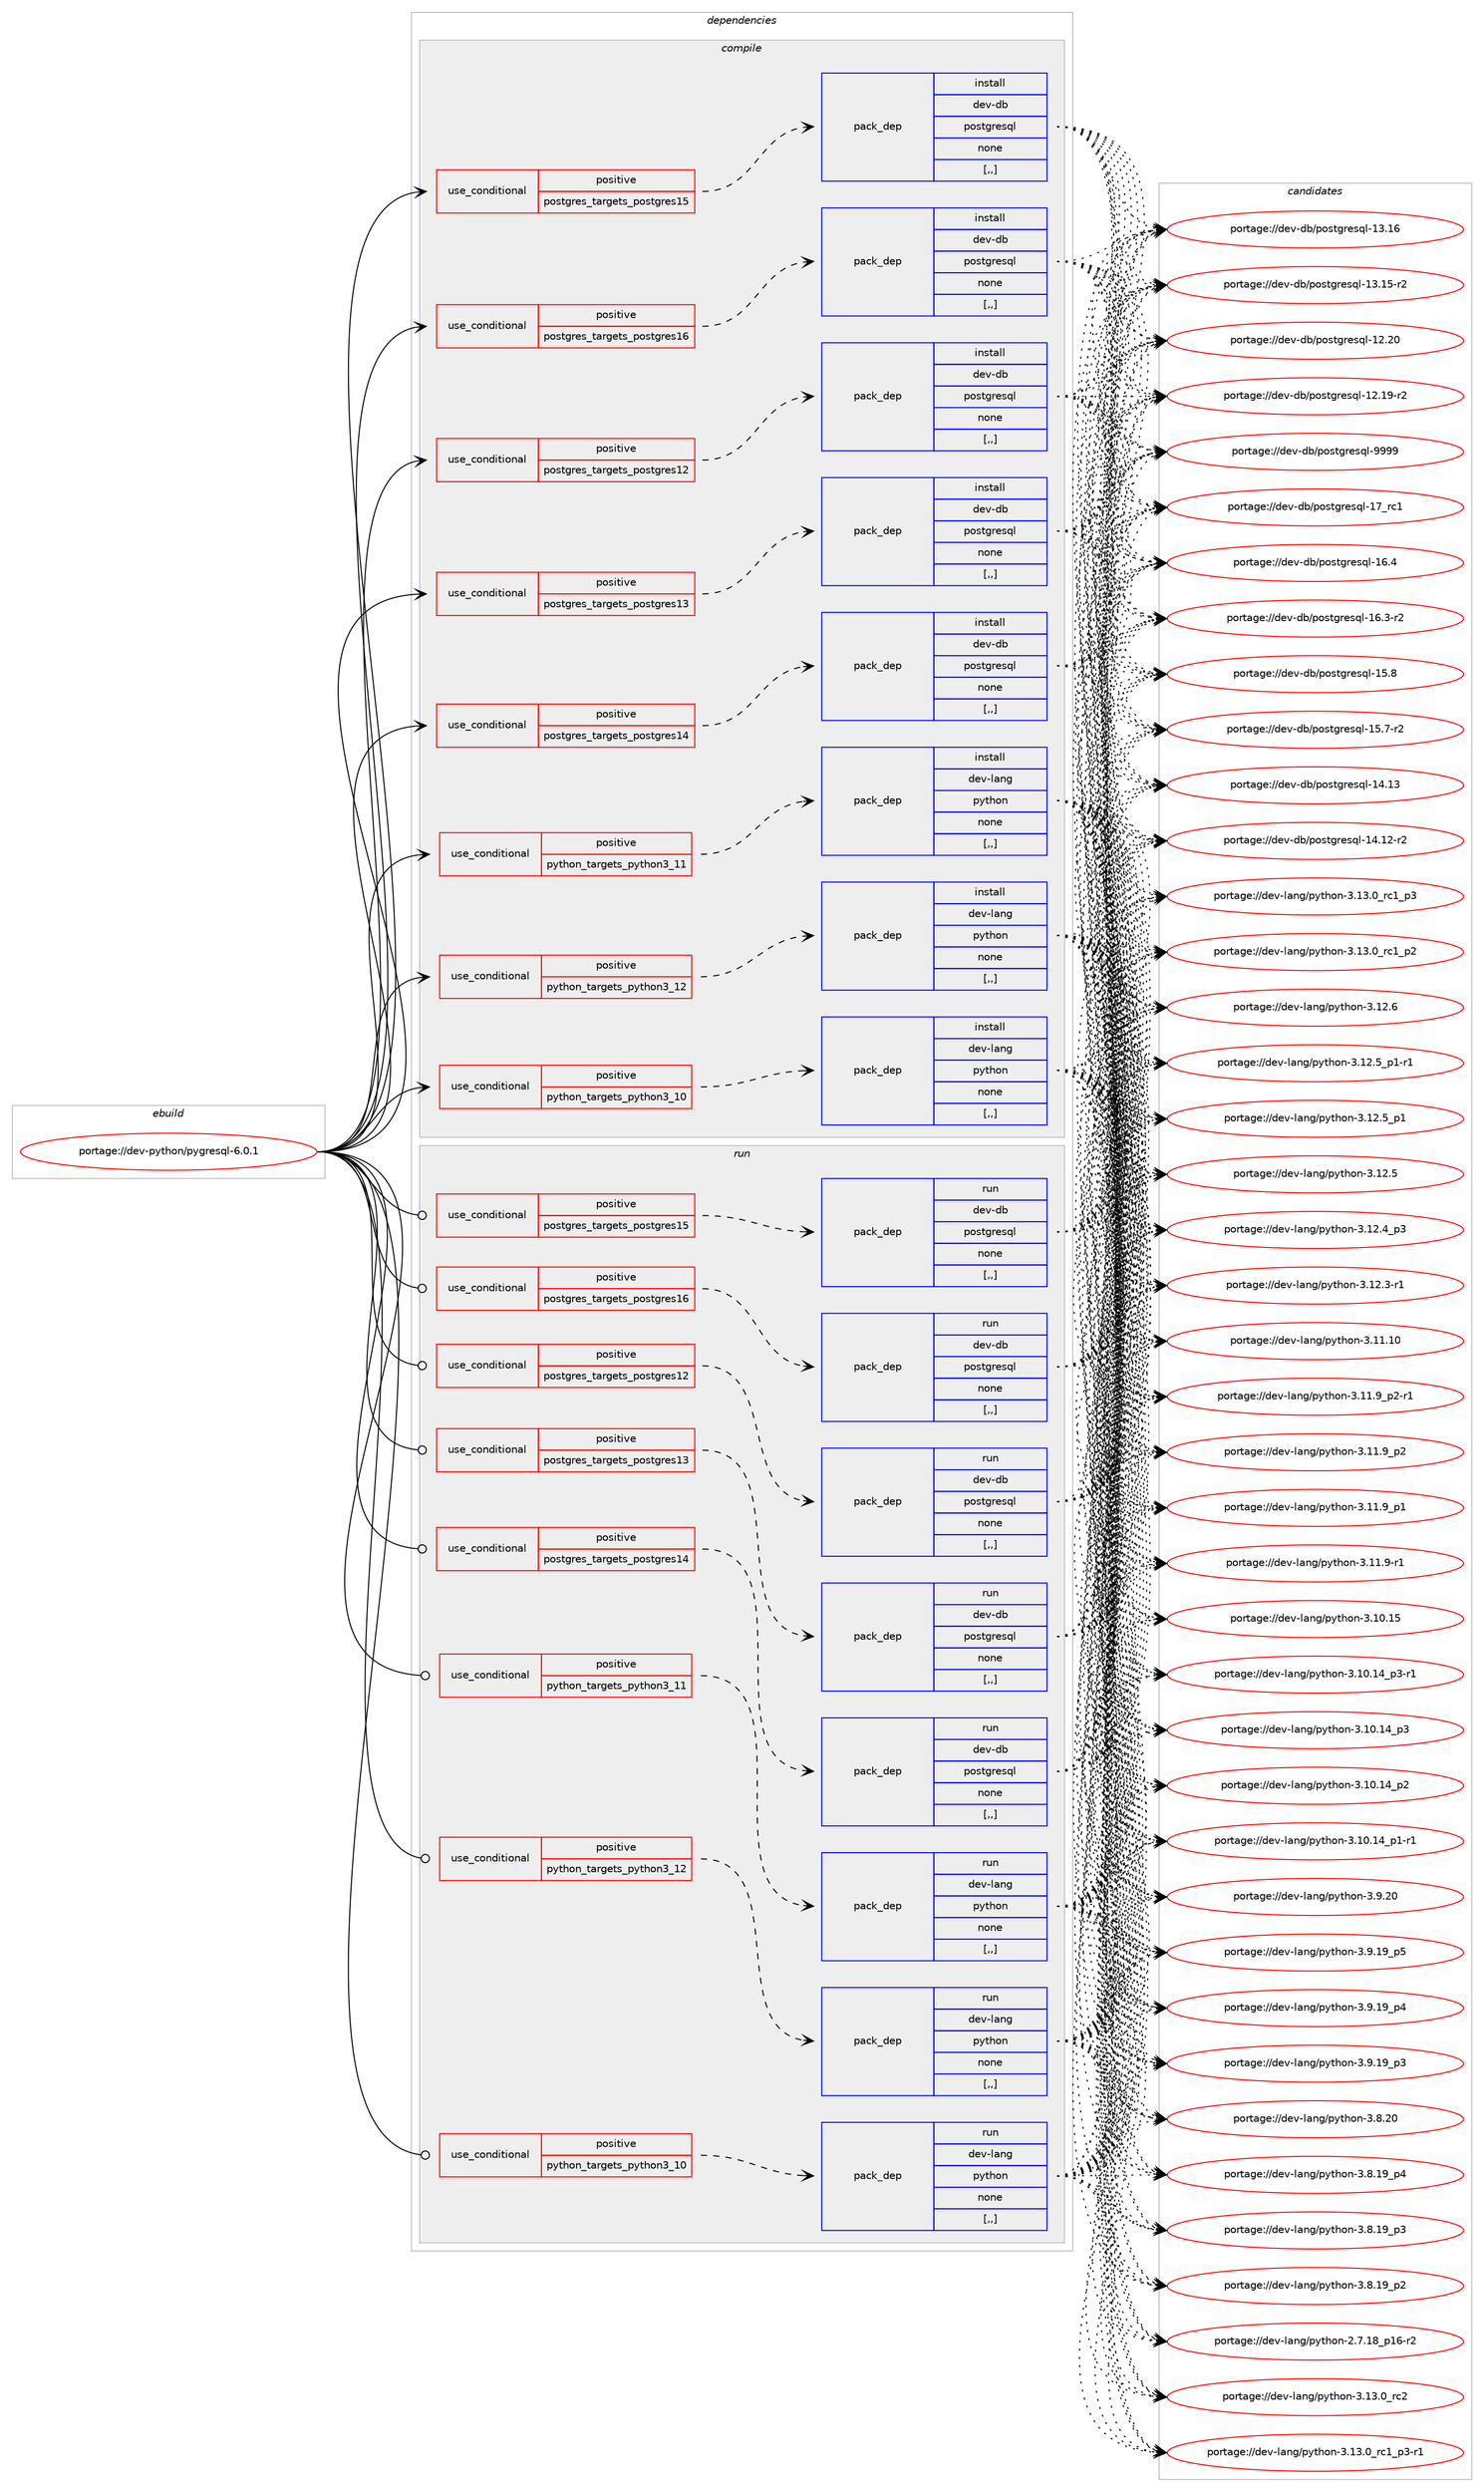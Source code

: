 digraph prolog {

# *************
# Graph options
# *************

newrank=true;
concentrate=true;
compound=true;
graph [rankdir=LR,fontname=Helvetica,fontsize=10,ranksep=1.5];#, ranksep=2.5, nodesep=0.2];
edge  [arrowhead=vee];
node  [fontname=Helvetica,fontsize=10];

# **********
# The ebuild
# **********

subgraph cluster_leftcol {
color=gray;
label=<<i>ebuild</i>>;
id [label="portage://dev-python/pygresql-6.0.1", color=red, width=4, href="../dev-python/pygresql-6.0.1.svg"];
}

# ****************
# The dependencies
# ****************

subgraph cluster_midcol {
color=gray;
label=<<i>dependencies</i>>;
subgraph cluster_compile {
fillcolor="#eeeeee";
style=filled;
label=<<i>compile</i>>;
subgraph cond167537 {
dependency651719 [label=<<TABLE BORDER="0" CELLBORDER="1" CELLSPACING="0" CELLPADDING="4"><TR><TD ROWSPAN="3" CELLPADDING="10">use_conditional</TD></TR><TR><TD>positive</TD></TR><TR><TD>postgres_targets_postgres12</TD></TR></TABLE>>, shape=none, color=red];
subgraph pack479353 {
dependency651720 [label=<<TABLE BORDER="0" CELLBORDER="1" CELLSPACING="0" CELLPADDING="4" WIDTH="220"><TR><TD ROWSPAN="6" CELLPADDING="30">pack_dep</TD></TR><TR><TD WIDTH="110">install</TD></TR><TR><TD>dev-db</TD></TR><TR><TD>postgresql</TD></TR><TR><TD>none</TD></TR><TR><TD>[,,]</TD></TR></TABLE>>, shape=none, color=blue];
}
dependency651719:e -> dependency651720:w [weight=20,style="dashed",arrowhead="vee"];
}
id:e -> dependency651719:w [weight=20,style="solid",arrowhead="vee"];
subgraph cond167538 {
dependency651721 [label=<<TABLE BORDER="0" CELLBORDER="1" CELLSPACING="0" CELLPADDING="4"><TR><TD ROWSPAN="3" CELLPADDING="10">use_conditional</TD></TR><TR><TD>positive</TD></TR><TR><TD>postgres_targets_postgres13</TD></TR></TABLE>>, shape=none, color=red];
subgraph pack479354 {
dependency651722 [label=<<TABLE BORDER="0" CELLBORDER="1" CELLSPACING="0" CELLPADDING="4" WIDTH="220"><TR><TD ROWSPAN="6" CELLPADDING="30">pack_dep</TD></TR><TR><TD WIDTH="110">install</TD></TR><TR><TD>dev-db</TD></TR><TR><TD>postgresql</TD></TR><TR><TD>none</TD></TR><TR><TD>[,,]</TD></TR></TABLE>>, shape=none, color=blue];
}
dependency651721:e -> dependency651722:w [weight=20,style="dashed",arrowhead="vee"];
}
id:e -> dependency651721:w [weight=20,style="solid",arrowhead="vee"];
subgraph cond167539 {
dependency651723 [label=<<TABLE BORDER="0" CELLBORDER="1" CELLSPACING="0" CELLPADDING="4"><TR><TD ROWSPAN="3" CELLPADDING="10">use_conditional</TD></TR><TR><TD>positive</TD></TR><TR><TD>postgres_targets_postgres14</TD></TR></TABLE>>, shape=none, color=red];
subgraph pack479355 {
dependency651724 [label=<<TABLE BORDER="0" CELLBORDER="1" CELLSPACING="0" CELLPADDING="4" WIDTH="220"><TR><TD ROWSPAN="6" CELLPADDING="30">pack_dep</TD></TR><TR><TD WIDTH="110">install</TD></TR><TR><TD>dev-db</TD></TR><TR><TD>postgresql</TD></TR><TR><TD>none</TD></TR><TR><TD>[,,]</TD></TR></TABLE>>, shape=none, color=blue];
}
dependency651723:e -> dependency651724:w [weight=20,style="dashed",arrowhead="vee"];
}
id:e -> dependency651723:w [weight=20,style="solid",arrowhead="vee"];
subgraph cond167540 {
dependency651725 [label=<<TABLE BORDER="0" CELLBORDER="1" CELLSPACING="0" CELLPADDING="4"><TR><TD ROWSPAN="3" CELLPADDING="10">use_conditional</TD></TR><TR><TD>positive</TD></TR><TR><TD>postgres_targets_postgres15</TD></TR></TABLE>>, shape=none, color=red];
subgraph pack479356 {
dependency651726 [label=<<TABLE BORDER="0" CELLBORDER="1" CELLSPACING="0" CELLPADDING="4" WIDTH="220"><TR><TD ROWSPAN="6" CELLPADDING="30">pack_dep</TD></TR><TR><TD WIDTH="110">install</TD></TR><TR><TD>dev-db</TD></TR><TR><TD>postgresql</TD></TR><TR><TD>none</TD></TR><TR><TD>[,,]</TD></TR></TABLE>>, shape=none, color=blue];
}
dependency651725:e -> dependency651726:w [weight=20,style="dashed",arrowhead="vee"];
}
id:e -> dependency651725:w [weight=20,style="solid",arrowhead="vee"];
subgraph cond167541 {
dependency651727 [label=<<TABLE BORDER="0" CELLBORDER="1" CELLSPACING="0" CELLPADDING="4"><TR><TD ROWSPAN="3" CELLPADDING="10">use_conditional</TD></TR><TR><TD>positive</TD></TR><TR><TD>postgres_targets_postgres16</TD></TR></TABLE>>, shape=none, color=red];
subgraph pack479357 {
dependency651728 [label=<<TABLE BORDER="0" CELLBORDER="1" CELLSPACING="0" CELLPADDING="4" WIDTH="220"><TR><TD ROWSPAN="6" CELLPADDING="30">pack_dep</TD></TR><TR><TD WIDTH="110">install</TD></TR><TR><TD>dev-db</TD></TR><TR><TD>postgresql</TD></TR><TR><TD>none</TD></TR><TR><TD>[,,]</TD></TR></TABLE>>, shape=none, color=blue];
}
dependency651727:e -> dependency651728:w [weight=20,style="dashed",arrowhead="vee"];
}
id:e -> dependency651727:w [weight=20,style="solid",arrowhead="vee"];
subgraph cond167542 {
dependency651729 [label=<<TABLE BORDER="0" CELLBORDER="1" CELLSPACING="0" CELLPADDING="4"><TR><TD ROWSPAN="3" CELLPADDING="10">use_conditional</TD></TR><TR><TD>positive</TD></TR><TR><TD>python_targets_python3_10</TD></TR></TABLE>>, shape=none, color=red];
subgraph pack479358 {
dependency651730 [label=<<TABLE BORDER="0" CELLBORDER="1" CELLSPACING="0" CELLPADDING="4" WIDTH="220"><TR><TD ROWSPAN="6" CELLPADDING="30">pack_dep</TD></TR><TR><TD WIDTH="110">install</TD></TR><TR><TD>dev-lang</TD></TR><TR><TD>python</TD></TR><TR><TD>none</TD></TR><TR><TD>[,,]</TD></TR></TABLE>>, shape=none, color=blue];
}
dependency651729:e -> dependency651730:w [weight=20,style="dashed",arrowhead="vee"];
}
id:e -> dependency651729:w [weight=20,style="solid",arrowhead="vee"];
subgraph cond167543 {
dependency651731 [label=<<TABLE BORDER="0" CELLBORDER="1" CELLSPACING="0" CELLPADDING="4"><TR><TD ROWSPAN="3" CELLPADDING="10">use_conditional</TD></TR><TR><TD>positive</TD></TR><TR><TD>python_targets_python3_11</TD></TR></TABLE>>, shape=none, color=red];
subgraph pack479359 {
dependency651732 [label=<<TABLE BORDER="0" CELLBORDER="1" CELLSPACING="0" CELLPADDING="4" WIDTH="220"><TR><TD ROWSPAN="6" CELLPADDING="30">pack_dep</TD></TR><TR><TD WIDTH="110">install</TD></TR><TR><TD>dev-lang</TD></TR><TR><TD>python</TD></TR><TR><TD>none</TD></TR><TR><TD>[,,]</TD></TR></TABLE>>, shape=none, color=blue];
}
dependency651731:e -> dependency651732:w [weight=20,style="dashed",arrowhead="vee"];
}
id:e -> dependency651731:w [weight=20,style="solid",arrowhead="vee"];
subgraph cond167544 {
dependency651733 [label=<<TABLE BORDER="0" CELLBORDER="1" CELLSPACING="0" CELLPADDING="4"><TR><TD ROWSPAN="3" CELLPADDING="10">use_conditional</TD></TR><TR><TD>positive</TD></TR><TR><TD>python_targets_python3_12</TD></TR></TABLE>>, shape=none, color=red];
subgraph pack479360 {
dependency651734 [label=<<TABLE BORDER="0" CELLBORDER="1" CELLSPACING="0" CELLPADDING="4" WIDTH="220"><TR><TD ROWSPAN="6" CELLPADDING="30">pack_dep</TD></TR><TR><TD WIDTH="110">install</TD></TR><TR><TD>dev-lang</TD></TR><TR><TD>python</TD></TR><TR><TD>none</TD></TR><TR><TD>[,,]</TD></TR></TABLE>>, shape=none, color=blue];
}
dependency651733:e -> dependency651734:w [weight=20,style="dashed",arrowhead="vee"];
}
id:e -> dependency651733:w [weight=20,style="solid",arrowhead="vee"];
}
subgraph cluster_compileandrun {
fillcolor="#eeeeee";
style=filled;
label=<<i>compile and run</i>>;
}
subgraph cluster_run {
fillcolor="#eeeeee";
style=filled;
label=<<i>run</i>>;
subgraph cond167545 {
dependency651735 [label=<<TABLE BORDER="0" CELLBORDER="1" CELLSPACING="0" CELLPADDING="4"><TR><TD ROWSPAN="3" CELLPADDING="10">use_conditional</TD></TR><TR><TD>positive</TD></TR><TR><TD>postgres_targets_postgres12</TD></TR></TABLE>>, shape=none, color=red];
subgraph pack479361 {
dependency651736 [label=<<TABLE BORDER="0" CELLBORDER="1" CELLSPACING="0" CELLPADDING="4" WIDTH="220"><TR><TD ROWSPAN="6" CELLPADDING="30">pack_dep</TD></TR><TR><TD WIDTH="110">run</TD></TR><TR><TD>dev-db</TD></TR><TR><TD>postgresql</TD></TR><TR><TD>none</TD></TR><TR><TD>[,,]</TD></TR></TABLE>>, shape=none, color=blue];
}
dependency651735:e -> dependency651736:w [weight=20,style="dashed",arrowhead="vee"];
}
id:e -> dependency651735:w [weight=20,style="solid",arrowhead="odot"];
subgraph cond167546 {
dependency651737 [label=<<TABLE BORDER="0" CELLBORDER="1" CELLSPACING="0" CELLPADDING="4"><TR><TD ROWSPAN="3" CELLPADDING="10">use_conditional</TD></TR><TR><TD>positive</TD></TR><TR><TD>postgres_targets_postgres13</TD></TR></TABLE>>, shape=none, color=red];
subgraph pack479362 {
dependency651738 [label=<<TABLE BORDER="0" CELLBORDER="1" CELLSPACING="0" CELLPADDING="4" WIDTH="220"><TR><TD ROWSPAN="6" CELLPADDING="30">pack_dep</TD></TR><TR><TD WIDTH="110">run</TD></TR><TR><TD>dev-db</TD></TR><TR><TD>postgresql</TD></TR><TR><TD>none</TD></TR><TR><TD>[,,]</TD></TR></TABLE>>, shape=none, color=blue];
}
dependency651737:e -> dependency651738:w [weight=20,style="dashed",arrowhead="vee"];
}
id:e -> dependency651737:w [weight=20,style="solid",arrowhead="odot"];
subgraph cond167547 {
dependency651739 [label=<<TABLE BORDER="0" CELLBORDER="1" CELLSPACING="0" CELLPADDING="4"><TR><TD ROWSPAN="3" CELLPADDING="10">use_conditional</TD></TR><TR><TD>positive</TD></TR><TR><TD>postgres_targets_postgres14</TD></TR></TABLE>>, shape=none, color=red];
subgraph pack479363 {
dependency651740 [label=<<TABLE BORDER="0" CELLBORDER="1" CELLSPACING="0" CELLPADDING="4" WIDTH="220"><TR><TD ROWSPAN="6" CELLPADDING="30">pack_dep</TD></TR><TR><TD WIDTH="110">run</TD></TR><TR><TD>dev-db</TD></TR><TR><TD>postgresql</TD></TR><TR><TD>none</TD></TR><TR><TD>[,,]</TD></TR></TABLE>>, shape=none, color=blue];
}
dependency651739:e -> dependency651740:w [weight=20,style="dashed",arrowhead="vee"];
}
id:e -> dependency651739:w [weight=20,style="solid",arrowhead="odot"];
subgraph cond167548 {
dependency651741 [label=<<TABLE BORDER="0" CELLBORDER="1" CELLSPACING="0" CELLPADDING="4"><TR><TD ROWSPAN="3" CELLPADDING="10">use_conditional</TD></TR><TR><TD>positive</TD></TR><TR><TD>postgres_targets_postgres15</TD></TR></TABLE>>, shape=none, color=red];
subgraph pack479364 {
dependency651742 [label=<<TABLE BORDER="0" CELLBORDER="1" CELLSPACING="0" CELLPADDING="4" WIDTH="220"><TR><TD ROWSPAN="6" CELLPADDING="30">pack_dep</TD></TR><TR><TD WIDTH="110">run</TD></TR><TR><TD>dev-db</TD></TR><TR><TD>postgresql</TD></TR><TR><TD>none</TD></TR><TR><TD>[,,]</TD></TR></TABLE>>, shape=none, color=blue];
}
dependency651741:e -> dependency651742:w [weight=20,style="dashed",arrowhead="vee"];
}
id:e -> dependency651741:w [weight=20,style="solid",arrowhead="odot"];
subgraph cond167549 {
dependency651743 [label=<<TABLE BORDER="0" CELLBORDER="1" CELLSPACING="0" CELLPADDING="4"><TR><TD ROWSPAN="3" CELLPADDING="10">use_conditional</TD></TR><TR><TD>positive</TD></TR><TR><TD>postgres_targets_postgres16</TD></TR></TABLE>>, shape=none, color=red];
subgraph pack479365 {
dependency651744 [label=<<TABLE BORDER="0" CELLBORDER="1" CELLSPACING="0" CELLPADDING="4" WIDTH="220"><TR><TD ROWSPAN="6" CELLPADDING="30">pack_dep</TD></TR><TR><TD WIDTH="110">run</TD></TR><TR><TD>dev-db</TD></TR><TR><TD>postgresql</TD></TR><TR><TD>none</TD></TR><TR><TD>[,,]</TD></TR></TABLE>>, shape=none, color=blue];
}
dependency651743:e -> dependency651744:w [weight=20,style="dashed",arrowhead="vee"];
}
id:e -> dependency651743:w [weight=20,style="solid",arrowhead="odot"];
subgraph cond167550 {
dependency651745 [label=<<TABLE BORDER="0" CELLBORDER="1" CELLSPACING="0" CELLPADDING="4"><TR><TD ROWSPAN="3" CELLPADDING="10">use_conditional</TD></TR><TR><TD>positive</TD></TR><TR><TD>python_targets_python3_10</TD></TR></TABLE>>, shape=none, color=red];
subgraph pack479366 {
dependency651746 [label=<<TABLE BORDER="0" CELLBORDER="1" CELLSPACING="0" CELLPADDING="4" WIDTH="220"><TR><TD ROWSPAN="6" CELLPADDING="30">pack_dep</TD></TR><TR><TD WIDTH="110">run</TD></TR><TR><TD>dev-lang</TD></TR><TR><TD>python</TD></TR><TR><TD>none</TD></TR><TR><TD>[,,]</TD></TR></TABLE>>, shape=none, color=blue];
}
dependency651745:e -> dependency651746:w [weight=20,style="dashed",arrowhead="vee"];
}
id:e -> dependency651745:w [weight=20,style="solid",arrowhead="odot"];
subgraph cond167551 {
dependency651747 [label=<<TABLE BORDER="0" CELLBORDER="1" CELLSPACING="0" CELLPADDING="4"><TR><TD ROWSPAN="3" CELLPADDING="10">use_conditional</TD></TR><TR><TD>positive</TD></TR><TR><TD>python_targets_python3_11</TD></TR></TABLE>>, shape=none, color=red];
subgraph pack479367 {
dependency651748 [label=<<TABLE BORDER="0" CELLBORDER="1" CELLSPACING="0" CELLPADDING="4" WIDTH="220"><TR><TD ROWSPAN="6" CELLPADDING="30">pack_dep</TD></TR><TR><TD WIDTH="110">run</TD></TR><TR><TD>dev-lang</TD></TR><TR><TD>python</TD></TR><TR><TD>none</TD></TR><TR><TD>[,,]</TD></TR></TABLE>>, shape=none, color=blue];
}
dependency651747:e -> dependency651748:w [weight=20,style="dashed",arrowhead="vee"];
}
id:e -> dependency651747:w [weight=20,style="solid",arrowhead="odot"];
subgraph cond167552 {
dependency651749 [label=<<TABLE BORDER="0" CELLBORDER="1" CELLSPACING="0" CELLPADDING="4"><TR><TD ROWSPAN="3" CELLPADDING="10">use_conditional</TD></TR><TR><TD>positive</TD></TR><TR><TD>python_targets_python3_12</TD></TR></TABLE>>, shape=none, color=red];
subgraph pack479368 {
dependency651750 [label=<<TABLE BORDER="0" CELLBORDER="1" CELLSPACING="0" CELLPADDING="4" WIDTH="220"><TR><TD ROWSPAN="6" CELLPADDING="30">pack_dep</TD></TR><TR><TD WIDTH="110">run</TD></TR><TR><TD>dev-lang</TD></TR><TR><TD>python</TD></TR><TR><TD>none</TD></TR><TR><TD>[,,]</TD></TR></TABLE>>, shape=none, color=blue];
}
dependency651749:e -> dependency651750:w [weight=20,style="dashed",arrowhead="vee"];
}
id:e -> dependency651749:w [weight=20,style="solid",arrowhead="odot"];
}
}

# **************
# The candidates
# **************

subgraph cluster_choices {
rank=same;
color=gray;
label=<<i>candidates</i>>;

subgraph choice479353 {
color=black;
nodesep=1;
choice1001011184510098471121111151161031141011151131084557575757 [label="portage://dev-db/postgresql-9999", color=red, width=4,href="../dev-db/postgresql-9999.svg"];
choice100101118451009847112111115116103114101115113108454955951149949 [label="portage://dev-db/postgresql-17_rc1", color=red, width=4,href="../dev-db/postgresql-17_rc1.svg"];
choice1001011184510098471121111151161031141011151131084549544652 [label="portage://dev-db/postgresql-16.4", color=red, width=4,href="../dev-db/postgresql-16.4.svg"];
choice10010111845100984711211111511610311410111511310845495446514511450 [label="portage://dev-db/postgresql-16.3-r2", color=red, width=4,href="../dev-db/postgresql-16.3-r2.svg"];
choice1001011184510098471121111151161031141011151131084549534656 [label="portage://dev-db/postgresql-15.8", color=red, width=4,href="../dev-db/postgresql-15.8.svg"];
choice10010111845100984711211111511610311410111511310845495346554511450 [label="portage://dev-db/postgresql-15.7-r2", color=red, width=4,href="../dev-db/postgresql-15.7-r2.svg"];
choice100101118451009847112111115116103114101115113108454952464951 [label="portage://dev-db/postgresql-14.13", color=red, width=4,href="../dev-db/postgresql-14.13.svg"];
choice1001011184510098471121111151161031141011151131084549524649504511450 [label="portage://dev-db/postgresql-14.12-r2", color=red, width=4,href="../dev-db/postgresql-14.12-r2.svg"];
choice100101118451009847112111115116103114101115113108454951464954 [label="portage://dev-db/postgresql-13.16", color=red, width=4,href="../dev-db/postgresql-13.16.svg"];
choice1001011184510098471121111151161031141011151131084549514649534511450 [label="portage://dev-db/postgresql-13.15-r2", color=red, width=4,href="../dev-db/postgresql-13.15-r2.svg"];
choice100101118451009847112111115116103114101115113108454950465048 [label="portage://dev-db/postgresql-12.20", color=red, width=4,href="../dev-db/postgresql-12.20.svg"];
choice1001011184510098471121111151161031141011151131084549504649574511450 [label="portage://dev-db/postgresql-12.19-r2", color=red, width=4,href="../dev-db/postgresql-12.19-r2.svg"];
dependency651720:e -> choice1001011184510098471121111151161031141011151131084557575757:w [style=dotted,weight="100"];
dependency651720:e -> choice100101118451009847112111115116103114101115113108454955951149949:w [style=dotted,weight="100"];
dependency651720:e -> choice1001011184510098471121111151161031141011151131084549544652:w [style=dotted,weight="100"];
dependency651720:e -> choice10010111845100984711211111511610311410111511310845495446514511450:w [style=dotted,weight="100"];
dependency651720:e -> choice1001011184510098471121111151161031141011151131084549534656:w [style=dotted,weight="100"];
dependency651720:e -> choice10010111845100984711211111511610311410111511310845495346554511450:w [style=dotted,weight="100"];
dependency651720:e -> choice100101118451009847112111115116103114101115113108454952464951:w [style=dotted,weight="100"];
dependency651720:e -> choice1001011184510098471121111151161031141011151131084549524649504511450:w [style=dotted,weight="100"];
dependency651720:e -> choice100101118451009847112111115116103114101115113108454951464954:w [style=dotted,weight="100"];
dependency651720:e -> choice1001011184510098471121111151161031141011151131084549514649534511450:w [style=dotted,weight="100"];
dependency651720:e -> choice100101118451009847112111115116103114101115113108454950465048:w [style=dotted,weight="100"];
dependency651720:e -> choice1001011184510098471121111151161031141011151131084549504649574511450:w [style=dotted,weight="100"];
}
subgraph choice479354 {
color=black;
nodesep=1;
choice1001011184510098471121111151161031141011151131084557575757 [label="portage://dev-db/postgresql-9999", color=red, width=4,href="../dev-db/postgresql-9999.svg"];
choice100101118451009847112111115116103114101115113108454955951149949 [label="portage://dev-db/postgresql-17_rc1", color=red, width=4,href="../dev-db/postgresql-17_rc1.svg"];
choice1001011184510098471121111151161031141011151131084549544652 [label="portage://dev-db/postgresql-16.4", color=red, width=4,href="../dev-db/postgresql-16.4.svg"];
choice10010111845100984711211111511610311410111511310845495446514511450 [label="portage://dev-db/postgresql-16.3-r2", color=red, width=4,href="../dev-db/postgresql-16.3-r2.svg"];
choice1001011184510098471121111151161031141011151131084549534656 [label="portage://dev-db/postgresql-15.8", color=red, width=4,href="../dev-db/postgresql-15.8.svg"];
choice10010111845100984711211111511610311410111511310845495346554511450 [label="portage://dev-db/postgresql-15.7-r2", color=red, width=4,href="../dev-db/postgresql-15.7-r2.svg"];
choice100101118451009847112111115116103114101115113108454952464951 [label="portage://dev-db/postgresql-14.13", color=red, width=4,href="../dev-db/postgresql-14.13.svg"];
choice1001011184510098471121111151161031141011151131084549524649504511450 [label="portage://dev-db/postgresql-14.12-r2", color=red, width=4,href="../dev-db/postgresql-14.12-r2.svg"];
choice100101118451009847112111115116103114101115113108454951464954 [label="portage://dev-db/postgresql-13.16", color=red, width=4,href="../dev-db/postgresql-13.16.svg"];
choice1001011184510098471121111151161031141011151131084549514649534511450 [label="portage://dev-db/postgresql-13.15-r2", color=red, width=4,href="../dev-db/postgresql-13.15-r2.svg"];
choice100101118451009847112111115116103114101115113108454950465048 [label="portage://dev-db/postgresql-12.20", color=red, width=4,href="../dev-db/postgresql-12.20.svg"];
choice1001011184510098471121111151161031141011151131084549504649574511450 [label="portage://dev-db/postgresql-12.19-r2", color=red, width=4,href="../dev-db/postgresql-12.19-r2.svg"];
dependency651722:e -> choice1001011184510098471121111151161031141011151131084557575757:w [style=dotted,weight="100"];
dependency651722:e -> choice100101118451009847112111115116103114101115113108454955951149949:w [style=dotted,weight="100"];
dependency651722:e -> choice1001011184510098471121111151161031141011151131084549544652:w [style=dotted,weight="100"];
dependency651722:e -> choice10010111845100984711211111511610311410111511310845495446514511450:w [style=dotted,weight="100"];
dependency651722:e -> choice1001011184510098471121111151161031141011151131084549534656:w [style=dotted,weight="100"];
dependency651722:e -> choice10010111845100984711211111511610311410111511310845495346554511450:w [style=dotted,weight="100"];
dependency651722:e -> choice100101118451009847112111115116103114101115113108454952464951:w [style=dotted,weight="100"];
dependency651722:e -> choice1001011184510098471121111151161031141011151131084549524649504511450:w [style=dotted,weight="100"];
dependency651722:e -> choice100101118451009847112111115116103114101115113108454951464954:w [style=dotted,weight="100"];
dependency651722:e -> choice1001011184510098471121111151161031141011151131084549514649534511450:w [style=dotted,weight="100"];
dependency651722:e -> choice100101118451009847112111115116103114101115113108454950465048:w [style=dotted,weight="100"];
dependency651722:e -> choice1001011184510098471121111151161031141011151131084549504649574511450:w [style=dotted,weight="100"];
}
subgraph choice479355 {
color=black;
nodesep=1;
choice1001011184510098471121111151161031141011151131084557575757 [label="portage://dev-db/postgresql-9999", color=red, width=4,href="../dev-db/postgresql-9999.svg"];
choice100101118451009847112111115116103114101115113108454955951149949 [label="portage://dev-db/postgresql-17_rc1", color=red, width=4,href="../dev-db/postgresql-17_rc1.svg"];
choice1001011184510098471121111151161031141011151131084549544652 [label="portage://dev-db/postgresql-16.4", color=red, width=4,href="../dev-db/postgresql-16.4.svg"];
choice10010111845100984711211111511610311410111511310845495446514511450 [label="portage://dev-db/postgresql-16.3-r2", color=red, width=4,href="../dev-db/postgresql-16.3-r2.svg"];
choice1001011184510098471121111151161031141011151131084549534656 [label="portage://dev-db/postgresql-15.8", color=red, width=4,href="../dev-db/postgresql-15.8.svg"];
choice10010111845100984711211111511610311410111511310845495346554511450 [label="portage://dev-db/postgresql-15.7-r2", color=red, width=4,href="../dev-db/postgresql-15.7-r2.svg"];
choice100101118451009847112111115116103114101115113108454952464951 [label="portage://dev-db/postgresql-14.13", color=red, width=4,href="../dev-db/postgresql-14.13.svg"];
choice1001011184510098471121111151161031141011151131084549524649504511450 [label="portage://dev-db/postgresql-14.12-r2", color=red, width=4,href="../dev-db/postgresql-14.12-r2.svg"];
choice100101118451009847112111115116103114101115113108454951464954 [label="portage://dev-db/postgresql-13.16", color=red, width=4,href="../dev-db/postgresql-13.16.svg"];
choice1001011184510098471121111151161031141011151131084549514649534511450 [label="portage://dev-db/postgresql-13.15-r2", color=red, width=4,href="../dev-db/postgresql-13.15-r2.svg"];
choice100101118451009847112111115116103114101115113108454950465048 [label="portage://dev-db/postgresql-12.20", color=red, width=4,href="../dev-db/postgresql-12.20.svg"];
choice1001011184510098471121111151161031141011151131084549504649574511450 [label="portage://dev-db/postgresql-12.19-r2", color=red, width=4,href="../dev-db/postgresql-12.19-r2.svg"];
dependency651724:e -> choice1001011184510098471121111151161031141011151131084557575757:w [style=dotted,weight="100"];
dependency651724:e -> choice100101118451009847112111115116103114101115113108454955951149949:w [style=dotted,weight="100"];
dependency651724:e -> choice1001011184510098471121111151161031141011151131084549544652:w [style=dotted,weight="100"];
dependency651724:e -> choice10010111845100984711211111511610311410111511310845495446514511450:w [style=dotted,weight="100"];
dependency651724:e -> choice1001011184510098471121111151161031141011151131084549534656:w [style=dotted,weight="100"];
dependency651724:e -> choice10010111845100984711211111511610311410111511310845495346554511450:w [style=dotted,weight="100"];
dependency651724:e -> choice100101118451009847112111115116103114101115113108454952464951:w [style=dotted,weight="100"];
dependency651724:e -> choice1001011184510098471121111151161031141011151131084549524649504511450:w [style=dotted,weight="100"];
dependency651724:e -> choice100101118451009847112111115116103114101115113108454951464954:w [style=dotted,weight="100"];
dependency651724:e -> choice1001011184510098471121111151161031141011151131084549514649534511450:w [style=dotted,weight="100"];
dependency651724:e -> choice100101118451009847112111115116103114101115113108454950465048:w [style=dotted,weight="100"];
dependency651724:e -> choice1001011184510098471121111151161031141011151131084549504649574511450:w [style=dotted,weight="100"];
}
subgraph choice479356 {
color=black;
nodesep=1;
choice1001011184510098471121111151161031141011151131084557575757 [label="portage://dev-db/postgresql-9999", color=red, width=4,href="../dev-db/postgresql-9999.svg"];
choice100101118451009847112111115116103114101115113108454955951149949 [label="portage://dev-db/postgresql-17_rc1", color=red, width=4,href="../dev-db/postgresql-17_rc1.svg"];
choice1001011184510098471121111151161031141011151131084549544652 [label="portage://dev-db/postgresql-16.4", color=red, width=4,href="../dev-db/postgresql-16.4.svg"];
choice10010111845100984711211111511610311410111511310845495446514511450 [label="portage://dev-db/postgresql-16.3-r2", color=red, width=4,href="../dev-db/postgresql-16.3-r2.svg"];
choice1001011184510098471121111151161031141011151131084549534656 [label="portage://dev-db/postgresql-15.8", color=red, width=4,href="../dev-db/postgresql-15.8.svg"];
choice10010111845100984711211111511610311410111511310845495346554511450 [label="portage://dev-db/postgresql-15.7-r2", color=red, width=4,href="../dev-db/postgresql-15.7-r2.svg"];
choice100101118451009847112111115116103114101115113108454952464951 [label="portage://dev-db/postgresql-14.13", color=red, width=4,href="../dev-db/postgresql-14.13.svg"];
choice1001011184510098471121111151161031141011151131084549524649504511450 [label="portage://dev-db/postgresql-14.12-r2", color=red, width=4,href="../dev-db/postgresql-14.12-r2.svg"];
choice100101118451009847112111115116103114101115113108454951464954 [label="portage://dev-db/postgresql-13.16", color=red, width=4,href="../dev-db/postgresql-13.16.svg"];
choice1001011184510098471121111151161031141011151131084549514649534511450 [label="portage://dev-db/postgresql-13.15-r2", color=red, width=4,href="../dev-db/postgresql-13.15-r2.svg"];
choice100101118451009847112111115116103114101115113108454950465048 [label="portage://dev-db/postgresql-12.20", color=red, width=4,href="../dev-db/postgresql-12.20.svg"];
choice1001011184510098471121111151161031141011151131084549504649574511450 [label="portage://dev-db/postgresql-12.19-r2", color=red, width=4,href="../dev-db/postgresql-12.19-r2.svg"];
dependency651726:e -> choice1001011184510098471121111151161031141011151131084557575757:w [style=dotted,weight="100"];
dependency651726:e -> choice100101118451009847112111115116103114101115113108454955951149949:w [style=dotted,weight="100"];
dependency651726:e -> choice1001011184510098471121111151161031141011151131084549544652:w [style=dotted,weight="100"];
dependency651726:e -> choice10010111845100984711211111511610311410111511310845495446514511450:w [style=dotted,weight="100"];
dependency651726:e -> choice1001011184510098471121111151161031141011151131084549534656:w [style=dotted,weight="100"];
dependency651726:e -> choice10010111845100984711211111511610311410111511310845495346554511450:w [style=dotted,weight="100"];
dependency651726:e -> choice100101118451009847112111115116103114101115113108454952464951:w [style=dotted,weight="100"];
dependency651726:e -> choice1001011184510098471121111151161031141011151131084549524649504511450:w [style=dotted,weight="100"];
dependency651726:e -> choice100101118451009847112111115116103114101115113108454951464954:w [style=dotted,weight="100"];
dependency651726:e -> choice1001011184510098471121111151161031141011151131084549514649534511450:w [style=dotted,weight="100"];
dependency651726:e -> choice100101118451009847112111115116103114101115113108454950465048:w [style=dotted,weight="100"];
dependency651726:e -> choice1001011184510098471121111151161031141011151131084549504649574511450:w [style=dotted,weight="100"];
}
subgraph choice479357 {
color=black;
nodesep=1;
choice1001011184510098471121111151161031141011151131084557575757 [label="portage://dev-db/postgresql-9999", color=red, width=4,href="../dev-db/postgresql-9999.svg"];
choice100101118451009847112111115116103114101115113108454955951149949 [label="portage://dev-db/postgresql-17_rc1", color=red, width=4,href="../dev-db/postgresql-17_rc1.svg"];
choice1001011184510098471121111151161031141011151131084549544652 [label="portage://dev-db/postgresql-16.4", color=red, width=4,href="../dev-db/postgresql-16.4.svg"];
choice10010111845100984711211111511610311410111511310845495446514511450 [label="portage://dev-db/postgresql-16.3-r2", color=red, width=4,href="../dev-db/postgresql-16.3-r2.svg"];
choice1001011184510098471121111151161031141011151131084549534656 [label="portage://dev-db/postgresql-15.8", color=red, width=4,href="../dev-db/postgresql-15.8.svg"];
choice10010111845100984711211111511610311410111511310845495346554511450 [label="portage://dev-db/postgresql-15.7-r2", color=red, width=4,href="../dev-db/postgresql-15.7-r2.svg"];
choice100101118451009847112111115116103114101115113108454952464951 [label="portage://dev-db/postgresql-14.13", color=red, width=4,href="../dev-db/postgresql-14.13.svg"];
choice1001011184510098471121111151161031141011151131084549524649504511450 [label="portage://dev-db/postgresql-14.12-r2", color=red, width=4,href="../dev-db/postgresql-14.12-r2.svg"];
choice100101118451009847112111115116103114101115113108454951464954 [label="portage://dev-db/postgresql-13.16", color=red, width=4,href="../dev-db/postgresql-13.16.svg"];
choice1001011184510098471121111151161031141011151131084549514649534511450 [label="portage://dev-db/postgresql-13.15-r2", color=red, width=4,href="../dev-db/postgresql-13.15-r2.svg"];
choice100101118451009847112111115116103114101115113108454950465048 [label="portage://dev-db/postgresql-12.20", color=red, width=4,href="../dev-db/postgresql-12.20.svg"];
choice1001011184510098471121111151161031141011151131084549504649574511450 [label="portage://dev-db/postgresql-12.19-r2", color=red, width=4,href="../dev-db/postgresql-12.19-r2.svg"];
dependency651728:e -> choice1001011184510098471121111151161031141011151131084557575757:w [style=dotted,weight="100"];
dependency651728:e -> choice100101118451009847112111115116103114101115113108454955951149949:w [style=dotted,weight="100"];
dependency651728:e -> choice1001011184510098471121111151161031141011151131084549544652:w [style=dotted,weight="100"];
dependency651728:e -> choice10010111845100984711211111511610311410111511310845495446514511450:w [style=dotted,weight="100"];
dependency651728:e -> choice1001011184510098471121111151161031141011151131084549534656:w [style=dotted,weight="100"];
dependency651728:e -> choice10010111845100984711211111511610311410111511310845495346554511450:w [style=dotted,weight="100"];
dependency651728:e -> choice100101118451009847112111115116103114101115113108454952464951:w [style=dotted,weight="100"];
dependency651728:e -> choice1001011184510098471121111151161031141011151131084549524649504511450:w [style=dotted,weight="100"];
dependency651728:e -> choice100101118451009847112111115116103114101115113108454951464954:w [style=dotted,weight="100"];
dependency651728:e -> choice1001011184510098471121111151161031141011151131084549514649534511450:w [style=dotted,weight="100"];
dependency651728:e -> choice100101118451009847112111115116103114101115113108454950465048:w [style=dotted,weight="100"];
dependency651728:e -> choice1001011184510098471121111151161031141011151131084549504649574511450:w [style=dotted,weight="100"];
}
subgraph choice479358 {
color=black;
nodesep=1;
choice10010111845108971101034711212111610411111045514649514648951149950 [label="portage://dev-lang/python-3.13.0_rc2", color=red, width=4,href="../dev-lang/python-3.13.0_rc2.svg"];
choice1001011184510897110103471121211161041111104551464951464895114994995112514511449 [label="portage://dev-lang/python-3.13.0_rc1_p3-r1", color=red, width=4,href="../dev-lang/python-3.13.0_rc1_p3-r1.svg"];
choice100101118451089711010347112121116104111110455146495146489511499499511251 [label="portage://dev-lang/python-3.13.0_rc1_p3", color=red, width=4,href="../dev-lang/python-3.13.0_rc1_p3.svg"];
choice100101118451089711010347112121116104111110455146495146489511499499511250 [label="portage://dev-lang/python-3.13.0_rc1_p2", color=red, width=4,href="../dev-lang/python-3.13.0_rc1_p2.svg"];
choice10010111845108971101034711212111610411111045514649504654 [label="portage://dev-lang/python-3.12.6", color=red, width=4,href="../dev-lang/python-3.12.6.svg"];
choice1001011184510897110103471121211161041111104551464950465395112494511449 [label="portage://dev-lang/python-3.12.5_p1-r1", color=red, width=4,href="../dev-lang/python-3.12.5_p1-r1.svg"];
choice100101118451089711010347112121116104111110455146495046539511249 [label="portage://dev-lang/python-3.12.5_p1", color=red, width=4,href="../dev-lang/python-3.12.5_p1.svg"];
choice10010111845108971101034711212111610411111045514649504653 [label="portage://dev-lang/python-3.12.5", color=red, width=4,href="../dev-lang/python-3.12.5.svg"];
choice100101118451089711010347112121116104111110455146495046529511251 [label="portage://dev-lang/python-3.12.4_p3", color=red, width=4,href="../dev-lang/python-3.12.4_p3.svg"];
choice100101118451089711010347112121116104111110455146495046514511449 [label="portage://dev-lang/python-3.12.3-r1", color=red, width=4,href="../dev-lang/python-3.12.3-r1.svg"];
choice1001011184510897110103471121211161041111104551464949464948 [label="portage://dev-lang/python-3.11.10", color=red, width=4,href="../dev-lang/python-3.11.10.svg"];
choice1001011184510897110103471121211161041111104551464949465795112504511449 [label="portage://dev-lang/python-3.11.9_p2-r1", color=red, width=4,href="../dev-lang/python-3.11.9_p2-r1.svg"];
choice100101118451089711010347112121116104111110455146494946579511250 [label="portage://dev-lang/python-3.11.9_p2", color=red, width=4,href="../dev-lang/python-3.11.9_p2.svg"];
choice100101118451089711010347112121116104111110455146494946579511249 [label="portage://dev-lang/python-3.11.9_p1", color=red, width=4,href="../dev-lang/python-3.11.9_p1.svg"];
choice100101118451089711010347112121116104111110455146494946574511449 [label="portage://dev-lang/python-3.11.9-r1", color=red, width=4,href="../dev-lang/python-3.11.9-r1.svg"];
choice1001011184510897110103471121211161041111104551464948464953 [label="portage://dev-lang/python-3.10.15", color=red, width=4,href="../dev-lang/python-3.10.15.svg"];
choice100101118451089711010347112121116104111110455146494846495295112514511449 [label="portage://dev-lang/python-3.10.14_p3-r1", color=red, width=4,href="../dev-lang/python-3.10.14_p3-r1.svg"];
choice10010111845108971101034711212111610411111045514649484649529511251 [label="portage://dev-lang/python-3.10.14_p3", color=red, width=4,href="../dev-lang/python-3.10.14_p3.svg"];
choice10010111845108971101034711212111610411111045514649484649529511250 [label="portage://dev-lang/python-3.10.14_p2", color=red, width=4,href="../dev-lang/python-3.10.14_p2.svg"];
choice100101118451089711010347112121116104111110455146494846495295112494511449 [label="portage://dev-lang/python-3.10.14_p1-r1", color=red, width=4,href="../dev-lang/python-3.10.14_p1-r1.svg"];
choice10010111845108971101034711212111610411111045514657465048 [label="portage://dev-lang/python-3.9.20", color=red, width=4,href="../dev-lang/python-3.9.20.svg"];
choice100101118451089711010347112121116104111110455146574649579511253 [label="portage://dev-lang/python-3.9.19_p5", color=red, width=4,href="../dev-lang/python-3.9.19_p5.svg"];
choice100101118451089711010347112121116104111110455146574649579511252 [label="portage://dev-lang/python-3.9.19_p4", color=red, width=4,href="../dev-lang/python-3.9.19_p4.svg"];
choice100101118451089711010347112121116104111110455146574649579511251 [label="portage://dev-lang/python-3.9.19_p3", color=red, width=4,href="../dev-lang/python-3.9.19_p3.svg"];
choice10010111845108971101034711212111610411111045514656465048 [label="portage://dev-lang/python-3.8.20", color=red, width=4,href="../dev-lang/python-3.8.20.svg"];
choice100101118451089711010347112121116104111110455146564649579511252 [label="portage://dev-lang/python-3.8.19_p4", color=red, width=4,href="../dev-lang/python-3.8.19_p4.svg"];
choice100101118451089711010347112121116104111110455146564649579511251 [label="portage://dev-lang/python-3.8.19_p3", color=red, width=4,href="../dev-lang/python-3.8.19_p3.svg"];
choice100101118451089711010347112121116104111110455146564649579511250 [label="portage://dev-lang/python-3.8.19_p2", color=red, width=4,href="../dev-lang/python-3.8.19_p2.svg"];
choice100101118451089711010347112121116104111110455046554649569511249544511450 [label="portage://dev-lang/python-2.7.18_p16-r2", color=red, width=4,href="../dev-lang/python-2.7.18_p16-r2.svg"];
dependency651730:e -> choice10010111845108971101034711212111610411111045514649514648951149950:w [style=dotted,weight="100"];
dependency651730:e -> choice1001011184510897110103471121211161041111104551464951464895114994995112514511449:w [style=dotted,weight="100"];
dependency651730:e -> choice100101118451089711010347112121116104111110455146495146489511499499511251:w [style=dotted,weight="100"];
dependency651730:e -> choice100101118451089711010347112121116104111110455146495146489511499499511250:w [style=dotted,weight="100"];
dependency651730:e -> choice10010111845108971101034711212111610411111045514649504654:w [style=dotted,weight="100"];
dependency651730:e -> choice1001011184510897110103471121211161041111104551464950465395112494511449:w [style=dotted,weight="100"];
dependency651730:e -> choice100101118451089711010347112121116104111110455146495046539511249:w [style=dotted,weight="100"];
dependency651730:e -> choice10010111845108971101034711212111610411111045514649504653:w [style=dotted,weight="100"];
dependency651730:e -> choice100101118451089711010347112121116104111110455146495046529511251:w [style=dotted,weight="100"];
dependency651730:e -> choice100101118451089711010347112121116104111110455146495046514511449:w [style=dotted,weight="100"];
dependency651730:e -> choice1001011184510897110103471121211161041111104551464949464948:w [style=dotted,weight="100"];
dependency651730:e -> choice1001011184510897110103471121211161041111104551464949465795112504511449:w [style=dotted,weight="100"];
dependency651730:e -> choice100101118451089711010347112121116104111110455146494946579511250:w [style=dotted,weight="100"];
dependency651730:e -> choice100101118451089711010347112121116104111110455146494946579511249:w [style=dotted,weight="100"];
dependency651730:e -> choice100101118451089711010347112121116104111110455146494946574511449:w [style=dotted,weight="100"];
dependency651730:e -> choice1001011184510897110103471121211161041111104551464948464953:w [style=dotted,weight="100"];
dependency651730:e -> choice100101118451089711010347112121116104111110455146494846495295112514511449:w [style=dotted,weight="100"];
dependency651730:e -> choice10010111845108971101034711212111610411111045514649484649529511251:w [style=dotted,weight="100"];
dependency651730:e -> choice10010111845108971101034711212111610411111045514649484649529511250:w [style=dotted,weight="100"];
dependency651730:e -> choice100101118451089711010347112121116104111110455146494846495295112494511449:w [style=dotted,weight="100"];
dependency651730:e -> choice10010111845108971101034711212111610411111045514657465048:w [style=dotted,weight="100"];
dependency651730:e -> choice100101118451089711010347112121116104111110455146574649579511253:w [style=dotted,weight="100"];
dependency651730:e -> choice100101118451089711010347112121116104111110455146574649579511252:w [style=dotted,weight="100"];
dependency651730:e -> choice100101118451089711010347112121116104111110455146574649579511251:w [style=dotted,weight="100"];
dependency651730:e -> choice10010111845108971101034711212111610411111045514656465048:w [style=dotted,weight="100"];
dependency651730:e -> choice100101118451089711010347112121116104111110455146564649579511252:w [style=dotted,weight="100"];
dependency651730:e -> choice100101118451089711010347112121116104111110455146564649579511251:w [style=dotted,weight="100"];
dependency651730:e -> choice100101118451089711010347112121116104111110455146564649579511250:w [style=dotted,weight="100"];
dependency651730:e -> choice100101118451089711010347112121116104111110455046554649569511249544511450:w [style=dotted,weight="100"];
}
subgraph choice479359 {
color=black;
nodesep=1;
choice10010111845108971101034711212111610411111045514649514648951149950 [label="portage://dev-lang/python-3.13.0_rc2", color=red, width=4,href="../dev-lang/python-3.13.0_rc2.svg"];
choice1001011184510897110103471121211161041111104551464951464895114994995112514511449 [label="portage://dev-lang/python-3.13.0_rc1_p3-r1", color=red, width=4,href="../dev-lang/python-3.13.0_rc1_p3-r1.svg"];
choice100101118451089711010347112121116104111110455146495146489511499499511251 [label="portage://dev-lang/python-3.13.0_rc1_p3", color=red, width=4,href="../dev-lang/python-3.13.0_rc1_p3.svg"];
choice100101118451089711010347112121116104111110455146495146489511499499511250 [label="portage://dev-lang/python-3.13.0_rc1_p2", color=red, width=4,href="../dev-lang/python-3.13.0_rc1_p2.svg"];
choice10010111845108971101034711212111610411111045514649504654 [label="portage://dev-lang/python-3.12.6", color=red, width=4,href="../dev-lang/python-3.12.6.svg"];
choice1001011184510897110103471121211161041111104551464950465395112494511449 [label="portage://dev-lang/python-3.12.5_p1-r1", color=red, width=4,href="../dev-lang/python-3.12.5_p1-r1.svg"];
choice100101118451089711010347112121116104111110455146495046539511249 [label="portage://dev-lang/python-3.12.5_p1", color=red, width=4,href="../dev-lang/python-3.12.5_p1.svg"];
choice10010111845108971101034711212111610411111045514649504653 [label="portage://dev-lang/python-3.12.5", color=red, width=4,href="../dev-lang/python-3.12.5.svg"];
choice100101118451089711010347112121116104111110455146495046529511251 [label="portage://dev-lang/python-3.12.4_p3", color=red, width=4,href="../dev-lang/python-3.12.4_p3.svg"];
choice100101118451089711010347112121116104111110455146495046514511449 [label="portage://dev-lang/python-3.12.3-r1", color=red, width=4,href="../dev-lang/python-3.12.3-r1.svg"];
choice1001011184510897110103471121211161041111104551464949464948 [label="portage://dev-lang/python-3.11.10", color=red, width=4,href="../dev-lang/python-3.11.10.svg"];
choice1001011184510897110103471121211161041111104551464949465795112504511449 [label="portage://dev-lang/python-3.11.9_p2-r1", color=red, width=4,href="../dev-lang/python-3.11.9_p2-r1.svg"];
choice100101118451089711010347112121116104111110455146494946579511250 [label="portage://dev-lang/python-3.11.9_p2", color=red, width=4,href="../dev-lang/python-3.11.9_p2.svg"];
choice100101118451089711010347112121116104111110455146494946579511249 [label="portage://dev-lang/python-3.11.9_p1", color=red, width=4,href="../dev-lang/python-3.11.9_p1.svg"];
choice100101118451089711010347112121116104111110455146494946574511449 [label="portage://dev-lang/python-3.11.9-r1", color=red, width=4,href="../dev-lang/python-3.11.9-r1.svg"];
choice1001011184510897110103471121211161041111104551464948464953 [label="portage://dev-lang/python-3.10.15", color=red, width=4,href="../dev-lang/python-3.10.15.svg"];
choice100101118451089711010347112121116104111110455146494846495295112514511449 [label="portage://dev-lang/python-3.10.14_p3-r1", color=red, width=4,href="../dev-lang/python-3.10.14_p3-r1.svg"];
choice10010111845108971101034711212111610411111045514649484649529511251 [label="portage://dev-lang/python-3.10.14_p3", color=red, width=4,href="../dev-lang/python-3.10.14_p3.svg"];
choice10010111845108971101034711212111610411111045514649484649529511250 [label="portage://dev-lang/python-3.10.14_p2", color=red, width=4,href="../dev-lang/python-3.10.14_p2.svg"];
choice100101118451089711010347112121116104111110455146494846495295112494511449 [label="portage://dev-lang/python-3.10.14_p1-r1", color=red, width=4,href="../dev-lang/python-3.10.14_p1-r1.svg"];
choice10010111845108971101034711212111610411111045514657465048 [label="portage://dev-lang/python-3.9.20", color=red, width=4,href="../dev-lang/python-3.9.20.svg"];
choice100101118451089711010347112121116104111110455146574649579511253 [label="portage://dev-lang/python-3.9.19_p5", color=red, width=4,href="../dev-lang/python-3.9.19_p5.svg"];
choice100101118451089711010347112121116104111110455146574649579511252 [label="portage://dev-lang/python-3.9.19_p4", color=red, width=4,href="../dev-lang/python-3.9.19_p4.svg"];
choice100101118451089711010347112121116104111110455146574649579511251 [label="portage://dev-lang/python-3.9.19_p3", color=red, width=4,href="../dev-lang/python-3.9.19_p3.svg"];
choice10010111845108971101034711212111610411111045514656465048 [label="portage://dev-lang/python-3.8.20", color=red, width=4,href="../dev-lang/python-3.8.20.svg"];
choice100101118451089711010347112121116104111110455146564649579511252 [label="portage://dev-lang/python-3.8.19_p4", color=red, width=4,href="../dev-lang/python-3.8.19_p4.svg"];
choice100101118451089711010347112121116104111110455146564649579511251 [label="portage://dev-lang/python-3.8.19_p3", color=red, width=4,href="../dev-lang/python-3.8.19_p3.svg"];
choice100101118451089711010347112121116104111110455146564649579511250 [label="portage://dev-lang/python-3.8.19_p2", color=red, width=4,href="../dev-lang/python-3.8.19_p2.svg"];
choice100101118451089711010347112121116104111110455046554649569511249544511450 [label="portage://dev-lang/python-2.7.18_p16-r2", color=red, width=4,href="../dev-lang/python-2.7.18_p16-r2.svg"];
dependency651732:e -> choice10010111845108971101034711212111610411111045514649514648951149950:w [style=dotted,weight="100"];
dependency651732:e -> choice1001011184510897110103471121211161041111104551464951464895114994995112514511449:w [style=dotted,weight="100"];
dependency651732:e -> choice100101118451089711010347112121116104111110455146495146489511499499511251:w [style=dotted,weight="100"];
dependency651732:e -> choice100101118451089711010347112121116104111110455146495146489511499499511250:w [style=dotted,weight="100"];
dependency651732:e -> choice10010111845108971101034711212111610411111045514649504654:w [style=dotted,weight="100"];
dependency651732:e -> choice1001011184510897110103471121211161041111104551464950465395112494511449:w [style=dotted,weight="100"];
dependency651732:e -> choice100101118451089711010347112121116104111110455146495046539511249:w [style=dotted,weight="100"];
dependency651732:e -> choice10010111845108971101034711212111610411111045514649504653:w [style=dotted,weight="100"];
dependency651732:e -> choice100101118451089711010347112121116104111110455146495046529511251:w [style=dotted,weight="100"];
dependency651732:e -> choice100101118451089711010347112121116104111110455146495046514511449:w [style=dotted,weight="100"];
dependency651732:e -> choice1001011184510897110103471121211161041111104551464949464948:w [style=dotted,weight="100"];
dependency651732:e -> choice1001011184510897110103471121211161041111104551464949465795112504511449:w [style=dotted,weight="100"];
dependency651732:e -> choice100101118451089711010347112121116104111110455146494946579511250:w [style=dotted,weight="100"];
dependency651732:e -> choice100101118451089711010347112121116104111110455146494946579511249:w [style=dotted,weight="100"];
dependency651732:e -> choice100101118451089711010347112121116104111110455146494946574511449:w [style=dotted,weight="100"];
dependency651732:e -> choice1001011184510897110103471121211161041111104551464948464953:w [style=dotted,weight="100"];
dependency651732:e -> choice100101118451089711010347112121116104111110455146494846495295112514511449:w [style=dotted,weight="100"];
dependency651732:e -> choice10010111845108971101034711212111610411111045514649484649529511251:w [style=dotted,weight="100"];
dependency651732:e -> choice10010111845108971101034711212111610411111045514649484649529511250:w [style=dotted,weight="100"];
dependency651732:e -> choice100101118451089711010347112121116104111110455146494846495295112494511449:w [style=dotted,weight="100"];
dependency651732:e -> choice10010111845108971101034711212111610411111045514657465048:w [style=dotted,weight="100"];
dependency651732:e -> choice100101118451089711010347112121116104111110455146574649579511253:w [style=dotted,weight="100"];
dependency651732:e -> choice100101118451089711010347112121116104111110455146574649579511252:w [style=dotted,weight="100"];
dependency651732:e -> choice100101118451089711010347112121116104111110455146574649579511251:w [style=dotted,weight="100"];
dependency651732:e -> choice10010111845108971101034711212111610411111045514656465048:w [style=dotted,weight="100"];
dependency651732:e -> choice100101118451089711010347112121116104111110455146564649579511252:w [style=dotted,weight="100"];
dependency651732:e -> choice100101118451089711010347112121116104111110455146564649579511251:w [style=dotted,weight="100"];
dependency651732:e -> choice100101118451089711010347112121116104111110455146564649579511250:w [style=dotted,weight="100"];
dependency651732:e -> choice100101118451089711010347112121116104111110455046554649569511249544511450:w [style=dotted,weight="100"];
}
subgraph choice479360 {
color=black;
nodesep=1;
choice10010111845108971101034711212111610411111045514649514648951149950 [label="portage://dev-lang/python-3.13.0_rc2", color=red, width=4,href="../dev-lang/python-3.13.0_rc2.svg"];
choice1001011184510897110103471121211161041111104551464951464895114994995112514511449 [label="portage://dev-lang/python-3.13.0_rc1_p3-r1", color=red, width=4,href="../dev-lang/python-3.13.0_rc1_p3-r1.svg"];
choice100101118451089711010347112121116104111110455146495146489511499499511251 [label="portage://dev-lang/python-3.13.0_rc1_p3", color=red, width=4,href="../dev-lang/python-3.13.0_rc1_p3.svg"];
choice100101118451089711010347112121116104111110455146495146489511499499511250 [label="portage://dev-lang/python-3.13.0_rc1_p2", color=red, width=4,href="../dev-lang/python-3.13.0_rc1_p2.svg"];
choice10010111845108971101034711212111610411111045514649504654 [label="portage://dev-lang/python-3.12.6", color=red, width=4,href="../dev-lang/python-3.12.6.svg"];
choice1001011184510897110103471121211161041111104551464950465395112494511449 [label="portage://dev-lang/python-3.12.5_p1-r1", color=red, width=4,href="../dev-lang/python-3.12.5_p1-r1.svg"];
choice100101118451089711010347112121116104111110455146495046539511249 [label="portage://dev-lang/python-3.12.5_p1", color=red, width=4,href="../dev-lang/python-3.12.5_p1.svg"];
choice10010111845108971101034711212111610411111045514649504653 [label="portage://dev-lang/python-3.12.5", color=red, width=4,href="../dev-lang/python-3.12.5.svg"];
choice100101118451089711010347112121116104111110455146495046529511251 [label="portage://dev-lang/python-3.12.4_p3", color=red, width=4,href="../dev-lang/python-3.12.4_p3.svg"];
choice100101118451089711010347112121116104111110455146495046514511449 [label="portage://dev-lang/python-3.12.3-r1", color=red, width=4,href="../dev-lang/python-3.12.3-r1.svg"];
choice1001011184510897110103471121211161041111104551464949464948 [label="portage://dev-lang/python-3.11.10", color=red, width=4,href="../dev-lang/python-3.11.10.svg"];
choice1001011184510897110103471121211161041111104551464949465795112504511449 [label="portage://dev-lang/python-3.11.9_p2-r1", color=red, width=4,href="../dev-lang/python-3.11.9_p2-r1.svg"];
choice100101118451089711010347112121116104111110455146494946579511250 [label="portage://dev-lang/python-3.11.9_p2", color=red, width=4,href="../dev-lang/python-3.11.9_p2.svg"];
choice100101118451089711010347112121116104111110455146494946579511249 [label="portage://dev-lang/python-3.11.9_p1", color=red, width=4,href="../dev-lang/python-3.11.9_p1.svg"];
choice100101118451089711010347112121116104111110455146494946574511449 [label="portage://dev-lang/python-3.11.9-r1", color=red, width=4,href="../dev-lang/python-3.11.9-r1.svg"];
choice1001011184510897110103471121211161041111104551464948464953 [label="portage://dev-lang/python-3.10.15", color=red, width=4,href="../dev-lang/python-3.10.15.svg"];
choice100101118451089711010347112121116104111110455146494846495295112514511449 [label="portage://dev-lang/python-3.10.14_p3-r1", color=red, width=4,href="../dev-lang/python-3.10.14_p3-r1.svg"];
choice10010111845108971101034711212111610411111045514649484649529511251 [label="portage://dev-lang/python-3.10.14_p3", color=red, width=4,href="../dev-lang/python-3.10.14_p3.svg"];
choice10010111845108971101034711212111610411111045514649484649529511250 [label="portage://dev-lang/python-3.10.14_p2", color=red, width=4,href="../dev-lang/python-3.10.14_p2.svg"];
choice100101118451089711010347112121116104111110455146494846495295112494511449 [label="portage://dev-lang/python-3.10.14_p1-r1", color=red, width=4,href="../dev-lang/python-3.10.14_p1-r1.svg"];
choice10010111845108971101034711212111610411111045514657465048 [label="portage://dev-lang/python-3.9.20", color=red, width=4,href="../dev-lang/python-3.9.20.svg"];
choice100101118451089711010347112121116104111110455146574649579511253 [label="portage://dev-lang/python-3.9.19_p5", color=red, width=4,href="../dev-lang/python-3.9.19_p5.svg"];
choice100101118451089711010347112121116104111110455146574649579511252 [label="portage://dev-lang/python-3.9.19_p4", color=red, width=4,href="../dev-lang/python-3.9.19_p4.svg"];
choice100101118451089711010347112121116104111110455146574649579511251 [label="portage://dev-lang/python-3.9.19_p3", color=red, width=4,href="../dev-lang/python-3.9.19_p3.svg"];
choice10010111845108971101034711212111610411111045514656465048 [label="portage://dev-lang/python-3.8.20", color=red, width=4,href="../dev-lang/python-3.8.20.svg"];
choice100101118451089711010347112121116104111110455146564649579511252 [label="portage://dev-lang/python-3.8.19_p4", color=red, width=4,href="../dev-lang/python-3.8.19_p4.svg"];
choice100101118451089711010347112121116104111110455146564649579511251 [label="portage://dev-lang/python-3.8.19_p3", color=red, width=4,href="../dev-lang/python-3.8.19_p3.svg"];
choice100101118451089711010347112121116104111110455146564649579511250 [label="portage://dev-lang/python-3.8.19_p2", color=red, width=4,href="../dev-lang/python-3.8.19_p2.svg"];
choice100101118451089711010347112121116104111110455046554649569511249544511450 [label="portage://dev-lang/python-2.7.18_p16-r2", color=red, width=4,href="../dev-lang/python-2.7.18_p16-r2.svg"];
dependency651734:e -> choice10010111845108971101034711212111610411111045514649514648951149950:w [style=dotted,weight="100"];
dependency651734:e -> choice1001011184510897110103471121211161041111104551464951464895114994995112514511449:w [style=dotted,weight="100"];
dependency651734:e -> choice100101118451089711010347112121116104111110455146495146489511499499511251:w [style=dotted,weight="100"];
dependency651734:e -> choice100101118451089711010347112121116104111110455146495146489511499499511250:w [style=dotted,weight="100"];
dependency651734:e -> choice10010111845108971101034711212111610411111045514649504654:w [style=dotted,weight="100"];
dependency651734:e -> choice1001011184510897110103471121211161041111104551464950465395112494511449:w [style=dotted,weight="100"];
dependency651734:e -> choice100101118451089711010347112121116104111110455146495046539511249:w [style=dotted,weight="100"];
dependency651734:e -> choice10010111845108971101034711212111610411111045514649504653:w [style=dotted,weight="100"];
dependency651734:e -> choice100101118451089711010347112121116104111110455146495046529511251:w [style=dotted,weight="100"];
dependency651734:e -> choice100101118451089711010347112121116104111110455146495046514511449:w [style=dotted,weight="100"];
dependency651734:e -> choice1001011184510897110103471121211161041111104551464949464948:w [style=dotted,weight="100"];
dependency651734:e -> choice1001011184510897110103471121211161041111104551464949465795112504511449:w [style=dotted,weight="100"];
dependency651734:e -> choice100101118451089711010347112121116104111110455146494946579511250:w [style=dotted,weight="100"];
dependency651734:e -> choice100101118451089711010347112121116104111110455146494946579511249:w [style=dotted,weight="100"];
dependency651734:e -> choice100101118451089711010347112121116104111110455146494946574511449:w [style=dotted,weight="100"];
dependency651734:e -> choice1001011184510897110103471121211161041111104551464948464953:w [style=dotted,weight="100"];
dependency651734:e -> choice100101118451089711010347112121116104111110455146494846495295112514511449:w [style=dotted,weight="100"];
dependency651734:e -> choice10010111845108971101034711212111610411111045514649484649529511251:w [style=dotted,weight="100"];
dependency651734:e -> choice10010111845108971101034711212111610411111045514649484649529511250:w [style=dotted,weight="100"];
dependency651734:e -> choice100101118451089711010347112121116104111110455146494846495295112494511449:w [style=dotted,weight="100"];
dependency651734:e -> choice10010111845108971101034711212111610411111045514657465048:w [style=dotted,weight="100"];
dependency651734:e -> choice100101118451089711010347112121116104111110455146574649579511253:w [style=dotted,weight="100"];
dependency651734:e -> choice100101118451089711010347112121116104111110455146574649579511252:w [style=dotted,weight="100"];
dependency651734:e -> choice100101118451089711010347112121116104111110455146574649579511251:w [style=dotted,weight="100"];
dependency651734:e -> choice10010111845108971101034711212111610411111045514656465048:w [style=dotted,weight="100"];
dependency651734:e -> choice100101118451089711010347112121116104111110455146564649579511252:w [style=dotted,weight="100"];
dependency651734:e -> choice100101118451089711010347112121116104111110455146564649579511251:w [style=dotted,weight="100"];
dependency651734:e -> choice100101118451089711010347112121116104111110455146564649579511250:w [style=dotted,weight="100"];
dependency651734:e -> choice100101118451089711010347112121116104111110455046554649569511249544511450:w [style=dotted,weight="100"];
}
subgraph choice479361 {
color=black;
nodesep=1;
choice1001011184510098471121111151161031141011151131084557575757 [label="portage://dev-db/postgresql-9999", color=red, width=4,href="../dev-db/postgresql-9999.svg"];
choice100101118451009847112111115116103114101115113108454955951149949 [label="portage://dev-db/postgresql-17_rc1", color=red, width=4,href="../dev-db/postgresql-17_rc1.svg"];
choice1001011184510098471121111151161031141011151131084549544652 [label="portage://dev-db/postgresql-16.4", color=red, width=4,href="../dev-db/postgresql-16.4.svg"];
choice10010111845100984711211111511610311410111511310845495446514511450 [label="portage://dev-db/postgresql-16.3-r2", color=red, width=4,href="../dev-db/postgresql-16.3-r2.svg"];
choice1001011184510098471121111151161031141011151131084549534656 [label="portage://dev-db/postgresql-15.8", color=red, width=4,href="../dev-db/postgresql-15.8.svg"];
choice10010111845100984711211111511610311410111511310845495346554511450 [label="portage://dev-db/postgresql-15.7-r2", color=red, width=4,href="../dev-db/postgresql-15.7-r2.svg"];
choice100101118451009847112111115116103114101115113108454952464951 [label="portage://dev-db/postgresql-14.13", color=red, width=4,href="../dev-db/postgresql-14.13.svg"];
choice1001011184510098471121111151161031141011151131084549524649504511450 [label="portage://dev-db/postgresql-14.12-r2", color=red, width=4,href="../dev-db/postgresql-14.12-r2.svg"];
choice100101118451009847112111115116103114101115113108454951464954 [label="portage://dev-db/postgresql-13.16", color=red, width=4,href="../dev-db/postgresql-13.16.svg"];
choice1001011184510098471121111151161031141011151131084549514649534511450 [label="portage://dev-db/postgresql-13.15-r2", color=red, width=4,href="../dev-db/postgresql-13.15-r2.svg"];
choice100101118451009847112111115116103114101115113108454950465048 [label="portage://dev-db/postgresql-12.20", color=red, width=4,href="../dev-db/postgresql-12.20.svg"];
choice1001011184510098471121111151161031141011151131084549504649574511450 [label="portage://dev-db/postgresql-12.19-r2", color=red, width=4,href="../dev-db/postgresql-12.19-r2.svg"];
dependency651736:e -> choice1001011184510098471121111151161031141011151131084557575757:w [style=dotted,weight="100"];
dependency651736:e -> choice100101118451009847112111115116103114101115113108454955951149949:w [style=dotted,weight="100"];
dependency651736:e -> choice1001011184510098471121111151161031141011151131084549544652:w [style=dotted,weight="100"];
dependency651736:e -> choice10010111845100984711211111511610311410111511310845495446514511450:w [style=dotted,weight="100"];
dependency651736:e -> choice1001011184510098471121111151161031141011151131084549534656:w [style=dotted,weight="100"];
dependency651736:e -> choice10010111845100984711211111511610311410111511310845495346554511450:w [style=dotted,weight="100"];
dependency651736:e -> choice100101118451009847112111115116103114101115113108454952464951:w [style=dotted,weight="100"];
dependency651736:e -> choice1001011184510098471121111151161031141011151131084549524649504511450:w [style=dotted,weight="100"];
dependency651736:e -> choice100101118451009847112111115116103114101115113108454951464954:w [style=dotted,weight="100"];
dependency651736:e -> choice1001011184510098471121111151161031141011151131084549514649534511450:w [style=dotted,weight="100"];
dependency651736:e -> choice100101118451009847112111115116103114101115113108454950465048:w [style=dotted,weight="100"];
dependency651736:e -> choice1001011184510098471121111151161031141011151131084549504649574511450:w [style=dotted,weight="100"];
}
subgraph choice479362 {
color=black;
nodesep=1;
choice1001011184510098471121111151161031141011151131084557575757 [label="portage://dev-db/postgresql-9999", color=red, width=4,href="../dev-db/postgresql-9999.svg"];
choice100101118451009847112111115116103114101115113108454955951149949 [label="portage://dev-db/postgresql-17_rc1", color=red, width=4,href="../dev-db/postgresql-17_rc1.svg"];
choice1001011184510098471121111151161031141011151131084549544652 [label="portage://dev-db/postgresql-16.4", color=red, width=4,href="../dev-db/postgresql-16.4.svg"];
choice10010111845100984711211111511610311410111511310845495446514511450 [label="portage://dev-db/postgresql-16.3-r2", color=red, width=4,href="../dev-db/postgresql-16.3-r2.svg"];
choice1001011184510098471121111151161031141011151131084549534656 [label="portage://dev-db/postgresql-15.8", color=red, width=4,href="../dev-db/postgresql-15.8.svg"];
choice10010111845100984711211111511610311410111511310845495346554511450 [label="portage://dev-db/postgresql-15.7-r2", color=red, width=4,href="../dev-db/postgresql-15.7-r2.svg"];
choice100101118451009847112111115116103114101115113108454952464951 [label="portage://dev-db/postgresql-14.13", color=red, width=4,href="../dev-db/postgresql-14.13.svg"];
choice1001011184510098471121111151161031141011151131084549524649504511450 [label="portage://dev-db/postgresql-14.12-r2", color=red, width=4,href="../dev-db/postgresql-14.12-r2.svg"];
choice100101118451009847112111115116103114101115113108454951464954 [label="portage://dev-db/postgresql-13.16", color=red, width=4,href="../dev-db/postgresql-13.16.svg"];
choice1001011184510098471121111151161031141011151131084549514649534511450 [label="portage://dev-db/postgresql-13.15-r2", color=red, width=4,href="../dev-db/postgresql-13.15-r2.svg"];
choice100101118451009847112111115116103114101115113108454950465048 [label="portage://dev-db/postgresql-12.20", color=red, width=4,href="../dev-db/postgresql-12.20.svg"];
choice1001011184510098471121111151161031141011151131084549504649574511450 [label="portage://dev-db/postgresql-12.19-r2", color=red, width=4,href="../dev-db/postgresql-12.19-r2.svg"];
dependency651738:e -> choice1001011184510098471121111151161031141011151131084557575757:w [style=dotted,weight="100"];
dependency651738:e -> choice100101118451009847112111115116103114101115113108454955951149949:w [style=dotted,weight="100"];
dependency651738:e -> choice1001011184510098471121111151161031141011151131084549544652:w [style=dotted,weight="100"];
dependency651738:e -> choice10010111845100984711211111511610311410111511310845495446514511450:w [style=dotted,weight="100"];
dependency651738:e -> choice1001011184510098471121111151161031141011151131084549534656:w [style=dotted,weight="100"];
dependency651738:e -> choice10010111845100984711211111511610311410111511310845495346554511450:w [style=dotted,weight="100"];
dependency651738:e -> choice100101118451009847112111115116103114101115113108454952464951:w [style=dotted,weight="100"];
dependency651738:e -> choice1001011184510098471121111151161031141011151131084549524649504511450:w [style=dotted,weight="100"];
dependency651738:e -> choice100101118451009847112111115116103114101115113108454951464954:w [style=dotted,weight="100"];
dependency651738:e -> choice1001011184510098471121111151161031141011151131084549514649534511450:w [style=dotted,weight="100"];
dependency651738:e -> choice100101118451009847112111115116103114101115113108454950465048:w [style=dotted,weight="100"];
dependency651738:e -> choice1001011184510098471121111151161031141011151131084549504649574511450:w [style=dotted,weight="100"];
}
subgraph choice479363 {
color=black;
nodesep=1;
choice1001011184510098471121111151161031141011151131084557575757 [label="portage://dev-db/postgresql-9999", color=red, width=4,href="../dev-db/postgresql-9999.svg"];
choice100101118451009847112111115116103114101115113108454955951149949 [label="portage://dev-db/postgresql-17_rc1", color=red, width=4,href="../dev-db/postgresql-17_rc1.svg"];
choice1001011184510098471121111151161031141011151131084549544652 [label="portage://dev-db/postgresql-16.4", color=red, width=4,href="../dev-db/postgresql-16.4.svg"];
choice10010111845100984711211111511610311410111511310845495446514511450 [label="portage://dev-db/postgresql-16.3-r2", color=red, width=4,href="../dev-db/postgresql-16.3-r2.svg"];
choice1001011184510098471121111151161031141011151131084549534656 [label="portage://dev-db/postgresql-15.8", color=red, width=4,href="../dev-db/postgresql-15.8.svg"];
choice10010111845100984711211111511610311410111511310845495346554511450 [label="portage://dev-db/postgresql-15.7-r2", color=red, width=4,href="../dev-db/postgresql-15.7-r2.svg"];
choice100101118451009847112111115116103114101115113108454952464951 [label="portage://dev-db/postgresql-14.13", color=red, width=4,href="../dev-db/postgresql-14.13.svg"];
choice1001011184510098471121111151161031141011151131084549524649504511450 [label="portage://dev-db/postgresql-14.12-r2", color=red, width=4,href="../dev-db/postgresql-14.12-r2.svg"];
choice100101118451009847112111115116103114101115113108454951464954 [label="portage://dev-db/postgresql-13.16", color=red, width=4,href="../dev-db/postgresql-13.16.svg"];
choice1001011184510098471121111151161031141011151131084549514649534511450 [label="portage://dev-db/postgresql-13.15-r2", color=red, width=4,href="../dev-db/postgresql-13.15-r2.svg"];
choice100101118451009847112111115116103114101115113108454950465048 [label="portage://dev-db/postgresql-12.20", color=red, width=4,href="../dev-db/postgresql-12.20.svg"];
choice1001011184510098471121111151161031141011151131084549504649574511450 [label="portage://dev-db/postgresql-12.19-r2", color=red, width=4,href="../dev-db/postgresql-12.19-r2.svg"];
dependency651740:e -> choice1001011184510098471121111151161031141011151131084557575757:w [style=dotted,weight="100"];
dependency651740:e -> choice100101118451009847112111115116103114101115113108454955951149949:w [style=dotted,weight="100"];
dependency651740:e -> choice1001011184510098471121111151161031141011151131084549544652:w [style=dotted,weight="100"];
dependency651740:e -> choice10010111845100984711211111511610311410111511310845495446514511450:w [style=dotted,weight="100"];
dependency651740:e -> choice1001011184510098471121111151161031141011151131084549534656:w [style=dotted,weight="100"];
dependency651740:e -> choice10010111845100984711211111511610311410111511310845495346554511450:w [style=dotted,weight="100"];
dependency651740:e -> choice100101118451009847112111115116103114101115113108454952464951:w [style=dotted,weight="100"];
dependency651740:e -> choice1001011184510098471121111151161031141011151131084549524649504511450:w [style=dotted,weight="100"];
dependency651740:e -> choice100101118451009847112111115116103114101115113108454951464954:w [style=dotted,weight="100"];
dependency651740:e -> choice1001011184510098471121111151161031141011151131084549514649534511450:w [style=dotted,weight="100"];
dependency651740:e -> choice100101118451009847112111115116103114101115113108454950465048:w [style=dotted,weight="100"];
dependency651740:e -> choice1001011184510098471121111151161031141011151131084549504649574511450:w [style=dotted,weight="100"];
}
subgraph choice479364 {
color=black;
nodesep=1;
choice1001011184510098471121111151161031141011151131084557575757 [label="portage://dev-db/postgresql-9999", color=red, width=4,href="../dev-db/postgresql-9999.svg"];
choice100101118451009847112111115116103114101115113108454955951149949 [label="portage://dev-db/postgresql-17_rc1", color=red, width=4,href="../dev-db/postgresql-17_rc1.svg"];
choice1001011184510098471121111151161031141011151131084549544652 [label="portage://dev-db/postgresql-16.4", color=red, width=4,href="../dev-db/postgresql-16.4.svg"];
choice10010111845100984711211111511610311410111511310845495446514511450 [label="portage://dev-db/postgresql-16.3-r2", color=red, width=4,href="../dev-db/postgresql-16.3-r2.svg"];
choice1001011184510098471121111151161031141011151131084549534656 [label="portage://dev-db/postgresql-15.8", color=red, width=4,href="../dev-db/postgresql-15.8.svg"];
choice10010111845100984711211111511610311410111511310845495346554511450 [label="portage://dev-db/postgresql-15.7-r2", color=red, width=4,href="../dev-db/postgresql-15.7-r2.svg"];
choice100101118451009847112111115116103114101115113108454952464951 [label="portage://dev-db/postgresql-14.13", color=red, width=4,href="../dev-db/postgresql-14.13.svg"];
choice1001011184510098471121111151161031141011151131084549524649504511450 [label="portage://dev-db/postgresql-14.12-r2", color=red, width=4,href="../dev-db/postgresql-14.12-r2.svg"];
choice100101118451009847112111115116103114101115113108454951464954 [label="portage://dev-db/postgresql-13.16", color=red, width=4,href="../dev-db/postgresql-13.16.svg"];
choice1001011184510098471121111151161031141011151131084549514649534511450 [label="portage://dev-db/postgresql-13.15-r2", color=red, width=4,href="../dev-db/postgresql-13.15-r2.svg"];
choice100101118451009847112111115116103114101115113108454950465048 [label="portage://dev-db/postgresql-12.20", color=red, width=4,href="../dev-db/postgresql-12.20.svg"];
choice1001011184510098471121111151161031141011151131084549504649574511450 [label="portage://dev-db/postgresql-12.19-r2", color=red, width=4,href="../dev-db/postgresql-12.19-r2.svg"];
dependency651742:e -> choice1001011184510098471121111151161031141011151131084557575757:w [style=dotted,weight="100"];
dependency651742:e -> choice100101118451009847112111115116103114101115113108454955951149949:w [style=dotted,weight="100"];
dependency651742:e -> choice1001011184510098471121111151161031141011151131084549544652:w [style=dotted,weight="100"];
dependency651742:e -> choice10010111845100984711211111511610311410111511310845495446514511450:w [style=dotted,weight="100"];
dependency651742:e -> choice1001011184510098471121111151161031141011151131084549534656:w [style=dotted,weight="100"];
dependency651742:e -> choice10010111845100984711211111511610311410111511310845495346554511450:w [style=dotted,weight="100"];
dependency651742:e -> choice100101118451009847112111115116103114101115113108454952464951:w [style=dotted,weight="100"];
dependency651742:e -> choice1001011184510098471121111151161031141011151131084549524649504511450:w [style=dotted,weight="100"];
dependency651742:e -> choice100101118451009847112111115116103114101115113108454951464954:w [style=dotted,weight="100"];
dependency651742:e -> choice1001011184510098471121111151161031141011151131084549514649534511450:w [style=dotted,weight="100"];
dependency651742:e -> choice100101118451009847112111115116103114101115113108454950465048:w [style=dotted,weight="100"];
dependency651742:e -> choice1001011184510098471121111151161031141011151131084549504649574511450:w [style=dotted,weight="100"];
}
subgraph choice479365 {
color=black;
nodesep=1;
choice1001011184510098471121111151161031141011151131084557575757 [label="portage://dev-db/postgresql-9999", color=red, width=4,href="../dev-db/postgresql-9999.svg"];
choice100101118451009847112111115116103114101115113108454955951149949 [label="portage://dev-db/postgresql-17_rc1", color=red, width=4,href="../dev-db/postgresql-17_rc1.svg"];
choice1001011184510098471121111151161031141011151131084549544652 [label="portage://dev-db/postgresql-16.4", color=red, width=4,href="../dev-db/postgresql-16.4.svg"];
choice10010111845100984711211111511610311410111511310845495446514511450 [label="portage://dev-db/postgresql-16.3-r2", color=red, width=4,href="../dev-db/postgresql-16.3-r2.svg"];
choice1001011184510098471121111151161031141011151131084549534656 [label="portage://dev-db/postgresql-15.8", color=red, width=4,href="../dev-db/postgresql-15.8.svg"];
choice10010111845100984711211111511610311410111511310845495346554511450 [label="portage://dev-db/postgresql-15.7-r2", color=red, width=4,href="../dev-db/postgresql-15.7-r2.svg"];
choice100101118451009847112111115116103114101115113108454952464951 [label="portage://dev-db/postgresql-14.13", color=red, width=4,href="../dev-db/postgresql-14.13.svg"];
choice1001011184510098471121111151161031141011151131084549524649504511450 [label="portage://dev-db/postgresql-14.12-r2", color=red, width=4,href="../dev-db/postgresql-14.12-r2.svg"];
choice100101118451009847112111115116103114101115113108454951464954 [label="portage://dev-db/postgresql-13.16", color=red, width=4,href="../dev-db/postgresql-13.16.svg"];
choice1001011184510098471121111151161031141011151131084549514649534511450 [label="portage://dev-db/postgresql-13.15-r2", color=red, width=4,href="../dev-db/postgresql-13.15-r2.svg"];
choice100101118451009847112111115116103114101115113108454950465048 [label="portage://dev-db/postgresql-12.20", color=red, width=4,href="../dev-db/postgresql-12.20.svg"];
choice1001011184510098471121111151161031141011151131084549504649574511450 [label="portage://dev-db/postgresql-12.19-r2", color=red, width=4,href="../dev-db/postgresql-12.19-r2.svg"];
dependency651744:e -> choice1001011184510098471121111151161031141011151131084557575757:w [style=dotted,weight="100"];
dependency651744:e -> choice100101118451009847112111115116103114101115113108454955951149949:w [style=dotted,weight="100"];
dependency651744:e -> choice1001011184510098471121111151161031141011151131084549544652:w [style=dotted,weight="100"];
dependency651744:e -> choice10010111845100984711211111511610311410111511310845495446514511450:w [style=dotted,weight="100"];
dependency651744:e -> choice1001011184510098471121111151161031141011151131084549534656:w [style=dotted,weight="100"];
dependency651744:e -> choice10010111845100984711211111511610311410111511310845495346554511450:w [style=dotted,weight="100"];
dependency651744:e -> choice100101118451009847112111115116103114101115113108454952464951:w [style=dotted,weight="100"];
dependency651744:e -> choice1001011184510098471121111151161031141011151131084549524649504511450:w [style=dotted,weight="100"];
dependency651744:e -> choice100101118451009847112111115116103114101115113108454951464954:w [style=dotted,weight="100"];
dependency651744:e -> choice1001011184510098471121111151161031141011151131084549514649534511450:w [style=dotted,weight="100"];
dependency651744:e -> choice100101118451009847112111115116103114101115113108454950465048:w [style=dotted,weight="100"];
dependency651744:e -> choice1001011184510098471121111151161031141011151131084549504649574511450:w [style=dotted,weight="100"];
}
subgraph choice479366 {
color=black;
nodesep=1;
choice10010111845108971101034711212111610411111045514649514648951149950 [label="portage://dev-lang/python-3.13.0_rc2", color=red, width=4,href="../dev-lang/python-3.13.0_rc2.svg"];
choice1001011184510897110103471121211161041111104551464951464895114994995112514511449 [label="portage://dev-lang/python-3.13.0_rc1_p3-r1", color=red, width=4,href="../dev-lang/python-3.13.0_rc1_p3-r1.svg"];
choice100101118451089711010347112121116104111110455146495146489511499499511251 [label="portage://dev-lang/python-3.13.0_rc1_p3", color=red, width=4,href="../dev-lang/python-3.13.0_rc1_p3.svg"];
choice100101118451089711010347112121116104111110455146495146489511499499511250 [label="portage://dev-lang/python-3.13.0_rc1_p2", color=red, width=4,href="../dev-lang/python-3.13.0_rc1_p2.svg"];
choice10010111845108971101034711212111610411111045514649504654 [label="portage://dev-lang/python-3.12.6", color=red, width=4,href="../dev-lang/python-3.12.6.svg"];
choice1001011184510897110103471121211161041111104551464950465395112494511449 [label="portage://dev-lang/python-3.12.5_p1-r1", color=red, width=4,href="../dev-lang/python-3.12.5_p1-r1.svg"];
choice100101118451089711010347112121116104111110455146495046539511249 [label="portage://dev-lang/python-3.12.5_p1", color=red, width=4,href="../dev-lang/python-3.12.5_p1.svg"];
choice10010111845108971101034711212111610411111045514649504653 [label="portage://dev-lang/python-3.12.5", color=red, width=4,href="../dev-lang/python-3.12.5.svg"];
choice100101118451089711010347112121116104111110455146495046529511251 [label="portage://dev-lang/python-3.12.4_p3", color=red, width=4,href="../dev-lang/python-3.12.4_p3.svg"];
choice100101118451089711010347112121116104111110455146495046514511449 [label="portage://dev-lang/python-3.12.3-r1", color=red, width=4,href="../dev-lang/python-3.12.3-r1.svg"];
choice1001011184510897110103471121211161041111104551464949464948 [label="portage://dev-lang/python-3.11.10", color=red, width=4,href="../dev-lang/python-3.11.10.svg"];
choice1001011184510897110103471121211161041111104551464949465795112504511449 [label="portage://dev-lang/python-3.11.9_p2-r1", color=red, width=4,href="../dev-lang/python-3.11.9_p2-r1.svg"];
choice100101118451089711010347112121116104111110455146494946579511250 [label="portage://dev-lang/python-3.11.9_p2", color=red, width=4,href="../dev-lang/python-3.11.9_p2.svg"];
choice100101118451089711010347112121116104111110455146494946579511249 [label="portage://dev-lang/python-3.11.9_p1", color=red, width=4,href="../dev-lang/python-3.11.9_p1.svg"];
choice100101118451089711010347112121116104111110455146494946574511449 [label="portage://dev-lang/python-3.11.9-r1", color=red, width=4,href="../dev-lang/python-3.11.9-r1.svg"];
choice1001011184510897110103471121211161041111104551464948464953 [label="portage://dev-lang/python-3.10.15", color=red, width=4,href="../dev-lang/python-3.10.15.svg"];
choice100101118451089711010347112121116104111110455146494846495295112514511449 [label="portage://dev-lang/python-3.10.14_p3-r1", color=red, width=4,href="../dev-lang/python-3.10.14_p3-r1.svg"];
choice10010111845108971101034711212111610411111045514649484649529511251 [label="portage://dev-lang/python-3.10.14_p3", color=red, width=4,href="../dev-lang/python-3.10.14_p3.svg"];
choice10010111845108971101034711212111610411111045514649484649529511250 [label="portage://dev-lang/python-3.10.14_p2", color=red, width=4,href="../dev-lang/python-3.10.14_p2.svg"];
choice100101118451089711010347112121116104111110455146494846495295112494511449 [label="portage://dev-lang/python-3.10.14_p1-r1", color=red, width=4,href="../dev-lang/python-3.10.14_p1-r1.svg"];
choice10010111845108971101034711212111610411111045514657465048 [label="portage://dev-lang/python-3.9.20", color=red, width=4,href="../dev-lang/python-3.9.20.svg"];
choice100101118451089711010347112121116104111110455146574649579511253 [label="portage://dev-lang/python-3.9.19_p5", color=red, width=4,href="../dev-lang/python-3.9.19_p5.svg"];
choice100101118451089711010347112121116104111110455146574649579511252 [label="portage://dev-lang/python-3.9.19_p4", color=red, width=4,href="../dev-lang/python-3.9.19_p4.svg"];
choice100101118451089711010347112121116104111110455146574649579511251 [label="portage://dev-lang/python-3.9.19_p3", color=red, width=4,href="../dev-lang/python-3.9.19_p3.svg"];
choice10010111845108971101034711212111610411111045514656465048 [label="portage://dev-lang/python-3.8.20", color=red, width=4,href="../dev-lang/python-3.8.20.svg"];
choice100101118451089711010347112121116104111110455146564649579511252 [label="portage://dev-lang/python-3.8.19_p4", color=red, width=4,href="../dev-lang/python-3.8.19_p4.svg"];
choice100101118451089711010347112121116104111110455146564649579511251 [label="portage://dev-lang/python-3.8.19_p3", color=red, width=4,href="../dev-lang/python-3.8.19_p3.svg"];
choice100101118451089711010347112121116104111110455146564649579511250 [label="portage://dev-lang/python-3.8.19_p2", color=red, width=4,href="../dev-lang/python-3.8.19_p2.svg"];
choice100101118451089711010347112121116104111110455046554649569511249544511450 [label="portage://dev-lang/python-2.7.18_p16-r2", color=red, width=4,href="../dev-lang/python-2.7.18_p16-r2.svg"];
dependency651746:e -> choice10010111845108971101034711212111610411111045514649514648951149950:w [style=dotted,weight="100"];
dependency651746:e -> choice1001011184510897110103471121211161041111104551464951464895114994995112514511449:w [style=dotted,weight="100"];
dependency651746:e -> choice100101118451089711010347112121116104111110455146495146489511499499511251:w [style=dotted,weight="100"];
dependency651746:e -> choice100101118451089711010347112121116104111110455146495146489511499499511250:w [style=dotted,weight="100"];
dependency651746:e -> choice10010111845108971101034711212111610411111045514649504654:w [style=dotted,weight="100"];
dependency651746:e -> choice1001011184510897110103471121211161041111104551464950465395112494511449:w [style=dotted,weight="100"];
dependency651746:e -> choice100101118451089711010347112121116104111110455146495046539511249:w [style=dotted,weight="100"];
dependency651746:e -> choice10010111845108971101034711212111610411111045514649504653:w [style=dotted,weight="100"];
dependency651746:e -> choice100101118451089711010347112121116104111110455146495046529511251:w [style=dotted,weight="100"];
dependency651746:e -> choice100101118451089711010347112121116104111110455146495046514511449:w [style=dotted,weight="100"];
dependency651746:e -> choice1001011184510897110103471121211161041111104551464949464948:w [style=dotted,weight="100"];
dependency651746:e -> choice1001011184510897110103471121211161041111104551464949465795112504511449:w [style=dotted,weight="100"];
dependency651746:e -> choice100101118451089711010347112121116104111110455146494946579511250:w [style=dotted,weight="100"];
dependency651746:e -> choice100101118451089711010347112121116104111110455146494946579511249:w [style=dotted,weight="100"];
dependency651746:e -> choice100101118451089711010347112121116104111110455146494946574511449:w [style=dotted,weight="100"];
dependency651746:e -> choice1001011184510897110103471121211161041111104551464948464953:w [style=dotted,weight="100"];
dependency651746:e -> choice100101118451089711010347112121116104111110455146494846495295112514511449:w [style=dotted,weight="100"];
dependency651746:e -> choice10010111845108971101034711212111610411111045514649484649529511251:w [style=dotted,weight="100"];
dependency651746:e -> choice10010111845108971101034711212111610411111045514649484649529511250:w [style=dotted,weight="100"];
dependency651746:e -> choice100101118451089711010347112121116104111110455146494846495295112494511449:w [style=dotted,weight="100"];
dependency651746:e -> choice10010111845108971101034711212111610411111045514657465048:w [style=dotted,weight="100"];
dependency651746:e -> choice100101118451089711010347112121116104111110455146574649579511253:w [style=dotted,weight="100"];
dependency651746:e -> choice100101118451089711010347112121116104111110455146574649579511252:w [style=dotted,weight="100"];
dependency651746:e -> choice100101118451089711010347112121116104111110455146574649579511251:w [style=dotted,weight="100"];
dependency651746:e -> choice10010111845108971101034711212111610411111045514656465048:w [style=dotted,weight="100"];
dependency651746:e -> choice100101118451089711010347112121116104111110455146564649579511252:w [style=dotted,weight="100"];
dependency651746:e -> choice100101118451089711010347112121116104111110455146564649579511251:w [style=dotted,weight="100"];
dependency651746:e -> choice100101118451089711010347112121116104111110455146564649579511250:w [style=dotted,weight="100"];
dependency651746:e -> choice100101118451089711010347112121116104111110455046554649569511249544511450:w [style=dotted,weight="100"];
}
subgraph choice479367 {
color=black;
nodesep=1;
choice10010111845108971101034711212111610411111045514649514648951149950 [label="portage://dev-lang/python-3.13.0_rc2", color=red, width=4,href="../dev-lang/python-3.13.0_rc2.svg"];
choice1001011184510897110103471121211161041111104551464951464895114994995112514511449 [label="portage://dev-lang/python-3.13.0_rc1_p3-r1", color=red, width=4,href="../dev-lang/python-3.13.0_rc1_p3-r1.svg"];
choice100101118451089711010347112121116104111110455146495146489511499499511251 [label="portage://dev-lang/python-3.13.0_rc1_p3", color=red, width=4,href="../dev-lang/python-3.13.0_rc1_p3.svg"];
choice100101118451089711010347112121116104111110455146495146489511499499511250 [label="portage://dev-lang/python-3.13.0_rc1_p2", color=red, width=4,href="../dev-lang/python-3.13.0_rc1_p2.svg"];
choice10010111845108971101034711212111610411111045514649504654 [label="portage://dev-lang/python-3.12.6", color=red, width=4,href="../dev-lang/python-3.12.6.svg"];
choice1001011184510897110103471121211161041111104551464950465395112494511449 [label="portage://dev-lang/python-3.12.5_p1-r1", color=red, width=4,href="../dev-lang/python-3.12.5_p1-r1.svg"];
choice100101118451089711010347112121116104111110455146495046539511249 [label="portage://dev-lang/python-3.12.5_p1", color=red, width=4,href="../dev-lang/python-3.12.5_p1.svg"];
choice10010111845108971101034711212111610411111045514649504653 [label="portage://dev-lang/python-3.12.5", color=red, width=4,href="../dev-lang/python-3.12.5.svg"];
choice100101118451089711010347112121116104111110455146495046529511251 [label="portage://dev-lang/python-3.12.4_p3", color=red, width=4,href="../dev-lang/python-3.12.4_p3.svg"];
choice100101118451089711010347112121116104111110455146495046514511449 [label="portage://dev-lang/python-3.12.3-r1", color=red, width=4,href="../dev-lang/python-3.12.3-r1.svg"];
choice1001011184510897110103471121211161041111104551464949464948 [label="portage://dev-lang/python-3.11.10", color=red, width=4,href="../dev-lang/python-3.11.10.svg"];
choice1001011184510897110103471121211161041111104551464949465795112504511449 [label="portage://dev-lang/python-3.11.9_p2-r1", color=red, width=4,href="../dev-lang/python-3.11.9_p2-r1.svg"];
choice100101118451089711010347112121116104111110455146494946579511250 [label="portage://dev-lang/python-3.11.9_p2", color=red, width=4,href="../dev-lang/python-3.11.9_p2.svg"];
choice100101118451089711010347112121116104111110455146494946579511249 [label="portage://dev-lang/python-3.11.9_p1", color=red, width=4,href="../dev-lang/python-3.11.9_p1.svg"];
choice100101118451089711010347112121116104111110455146494946574511449 [label="portage://dev-lang/python-3.11.9-r1", color=red, width=4,href="../dev-lang/python-3.11.9-r1.svg"];
choice1001011184510897110103471121211161041111104551464948464953 [label="portage://dev-lang/python-3.10.15", color=red, width=4,href="../dev-lang/python-3.10.15.svg"];
choice100101118451089711010347112121116104111110455146494846495295112514511449 [label="portage://dev-lang/python-3.10.14_p3-r1", color=red, width=4,href="../dev-lang/python-3.10.14_p3-r1.svg"];
choice10010111845108971101034711212111610411111045514649484649529511251 [label="portage://dev-lang/python-3.10.14_p3", color=red, width=4,href="../dev-lang/python-3.10.14_p3.svg"];
choice10010111845108971101034711212111610411111045514649484649529511250 [label="portage://dev-lang/python-3.10.14_p2", color=red, width=4,href="../dev-lang/python-3.10.14_p2.svg"];
choice100101118451089711010347112121116104111110455146494846495295112494511449 [label="portage://dev-lang/python-3.10.14_p1-r1", color=red, width=4,href="../dev-lang/python-3.10.14_p1-r1.svg"];
choice10010111845108971101034711212111610411111045514657465048 [label="portage://dev-lang/python-3.9.20", color=red, width=4,href="../dev-lang/python-3.9.20.svg"];
choice100101118451089711010347112121116104111110455146574649579511253 [label="portage://dev-lang/python-3.9.19_p5", color=red, width=4,href="../dev-lang/python-3.9.19_p5.svg"];
choice100101118451089711010347112121116104111110455146574649579511252 [label="portage://dev-lang/python-3.9.19_p4", color=red, width=4,href="../dev-lang/python-3.9.19_p4.svg"];
choice100101118451089711010347112121116104111110455146574649579511251 [label="portage://dev-lang/python-3.9.19_p3", color=red, width=4,href="../dev-lang/python-3.9.19_p3.svg"];
choice10010111845108971101034711212111610411111045514656465048 [label="portage://dev-lang/python-3.8.20", color=red, width=4,href="../dev-lang/python-3.8.20.svg"];
choice100101118451089711010347112121116104111110455146564649579511252 [label="portage://dev-lang/python-3.8.19_p4", color=red, width=4,href="../dev-lang/python-3.8.19_p4.svg"];
choice100101118451089711010347112121116104111110455146564649579511251 [label="portage://dev-lang/python-3.8.19_p3", color=red, width=4,href="../dev-lang/python-3.8.19_p3.svg"];
choice100101118451089711010347112121116104111110455146564649579511250 [label="portage://dev-lang/python-3.8.19_p2", color=red, width=4,href="../dev-lang/python-3.8.19_p2.svg"];
choice100101118451089711010347112121116104111110455046554649569511249544511450 [label="portage://dev-lang/python-2.7.18_p16-r2", color=red, width=4,href="../dev-lang/python-2.7.18_p16-r2.svg"];
dependency651748:e -> choice10010111845108971101034711212111610411111045514649514648951149950:w [style=dotted,weight="100"];
dependency651748:e -> choice1001011184510897110103471121211161041111104551464951464895114994995112514511449:w [style=dotted,weight="100"];
dependency651748:e -> choice100101118451089711010347112121116104111110455146495146489511499499511251:w [style=dotted,weight="100"];
dependency651748:e -> choice100101118451089711010347112121116104111110455146495146489511499499511250:w [style=dotted,weight="100"];
dependency651748:e -> choice10010111845108971101034711212111610411111045514649504654:w [style=dotted,weight="100"];
dependency651748:e -> choice1001011184510897110103471121211161041111104551464950465395112494511449:w [style=dotted,weight="100"];
dependency651748:e -> choice100101118451089711010347112121116104111110455146495046539511249:w [style=dotted,weight="100"];
dependency651748:e -> choice10010111845108971101034711212111610411111045514649504653:w [style=dotted,weight="100"];
dependency651748:e -> choice100101118451089711010347112121116104111110455146495046529511251:w [style=dotted,weight="100"];
dependency651748:e -> choice100101118451089711010347112121116104111110455146495046514511449:w [style=dotted,weight="100"];
dependency651748:e -> choice1001011184510897110103471121211161041111104551464949464948:w [style=dotted,weight="100"];
dependency651748:e -> choice1001011184510897110103471121211161041111104551464949465795112504511449:w [style=dotted,weight="100"];
dependency651748:e -> choice100101118451089711010347112121116104111110455146494946579511250:w [style=dotted,weight="100"];
dependency651748:e -> choice100101118451089711010347112121116104111110455146494946579511249:w [style=dotted,weight="100"];
dependency651748:e -> choice100101118451089711010347112121116104111110455146494946574511449:w [style=dotted,weight="100"];
dependency651748:e -> choice1001011184510897110103471121211161041111104551464948464953:w [style=dotted,weight="100"];
dependency651748:e -> choice100101118451089711010347112121116104111110455146494846495295112514511449:w [style=dotted,weight="100"];
dependency651748:e -> choice10010111845108971101034711212111610411111045514649484649529511251:w [style=dotted,weight="100"];
dependency651748:e -> choice10010111845108971101034711212111610411111045514649484649529511250:w [style=dotted,weight="100"];
dependency651748:e -> choice100101118451089711010347112121116104111110455146494846495295112494511449:w [style=dotted,weight="100"];
dependency651748:e -> choice10010111845108971101034711212111610411111045514657465048:w [style=dotted,weight="100"];
dependency651748:e -> choice100101118451089711010347112121116104111110455146574649579511253:w [style=dotted,weight="100"];
dependency651748:e -> choice100101118451089711010347112121116104111110455146574649579511252:w [style=dotted,weight="100"];
dependency651748:e -> choice100101118451089711010347112121116104111110455146574649579511251:w [style=dotted,weight="100"];
dependency651748:e -> choice10010111845108971101034711212111610411111045514656465048:w [style=dotted,weight="100"];
dependency651748:e -> choice100101118451089711010347112121116104111110455146564649579511252:w [style=dotted,weight="100"];
dependency651748:e -> choice100101118451089711010347112121116104111110455146564649579511251:w [style=dotted,weight="100"];
dependency651748:e -> choice100101118451089711010347112121116104111110455146564649579511250:w [style=dotted,weight="100"];
dependency651748:e -> choice100101118451089711010347112121116104111110455046554649569511249544511450:w [style=dotted,weight="100"];
}
subgraph choice479368 {
color=black;
nodesep=1;
choice10010111845108971101034711212111610411111045514649514648951149950 [label="portage://dev-lang/python-3.13.0_rc2", color=red, width=4,href="../dev-lang/python-3.13.0_rc2.svg"];
choice1001011184510897110103471121211161041111104551464951464895114994995112514511449 [label="portage://dev-lang/python-3.13.0_rc1_p3-r1", color=red, width=4,href="../dev-lang/python-3.13.0_rc1_p3-r1.svg"];
choice100101118451089711010347112121116104111110455146495146489511499499511251 [label="portage://dev-lang/python-3.13.0_rc1_p3", color=red, width=4,href="../dev-lang/python-3.13.0_rc1_p3.svg"];
choice100101118451089711010347112121116104111110455146495146489511499499511250 [label="portage://dev-lang/python-3.13.0_rc1_p2", color=red, width=4,href="../dev-lang/python-3.13.0_rc1_p2.svg"];
choice10010111845108971101034711212111610411111045514649504654 [label="portage://dev-lang/python-3.12.6", color=red, width=4,href="../dev-lang/python-3.12.6.svg"];
choice1001011184510897110103471121211161041111104551464950465395112494511449 [label="portage://dev-lang/python-3.12.5_p1-r1", color=red, width=4,href="../dev-lang/python-3.12.5_p1-r1.svg"];
choice100101118451089711010347112121116104111110455146495046539511249 [label="portage://dev-lang/python-3.12.5_p1", color=red, width=4,href="../dev-lang/python-3.12.5_p1.svg"];
choice10010111845108971101034711212111610411111045514649504653 [label="portage://dev-lang/python-3.12.5", color=red, width=4,href="../dev-lang/python-3.12.5.svg"];
choice100101118451089711010347112121116104111110455146495046529511251 [label="portage://dev-lang/python-3.12.4_p3", color=red, width=4,href="../dev-lang/python-3.12.4_p3.svg"];
choice100101118451089711010347112121116104111110455146495046514511449 [label="portage://dev-lang/python-3.12.3-r1", color=red, width=4,href="../dev-lang/python-3.12.3-r1.svg"];
choice1001011184510897110103471121211161041111104551464949464948 [label="portage://dev-lang/python-3.11.10", color=red, width=4,href="../dev-lang/python-3.11.10.svg"];
choice1001011184510897110103471121211161041111104551464949465795112504511449 [label="portage://dev-lang/python-3.11.9_p2-r1", color=red, width=4,href="../dev-lang/python-3.11.9_p2-r1.svg"];
choice100101118451089711010347112121116104111110455146494946579511250 [label="portage://dev-lang/python-3.11.9_p2", color=red, width=4,href="../dev-lang/python-3.11.9_p2.svg"];
choice100101118451089711010347112121116104111110455146494946579511249 [label="portage://dev-lang/python-3.11.9_p1", color=red, width=4,href="../dev-lang/python-3.11.9_p1.svg"];
choice100101118451089711010347112121116104111110455146494946574511449 [label="portage://dev-lang/python-3.11.9-r1", color=red, width=4,href="../dev-lang/python-3.11.9-r1.svg"];
choice1001011184510897110103471121211161041111104551464948464953 [label="portage://dev-lang/python-3.10.15", color=red, width=4,href="../dev-lang/python-3.10.15.svg"];
choice100101118451089711010347112121116104111110455146494846495295112514511449 [label="portage://dev-lang/python-3.10.14_p3-r1", color=red, width=4,href="../dev-lang/python-3.10.14_p3-r1.svg"];
choice10010111845108971101034711212111610411111045514649484649529511251 [label="portage://dev-lang/python-3.10.14_p3", color=red, width=4,href="../dev-lang/python-3.10.14_p3.svg"];
choice10010111845108971101034711212111610411111045514649484649529511250 [label="portage://dev-lang/python-3.10.14_p2", color=red, width=4,href="../dev-lang/python-3.10.14_p2.svg"];
choice100101118451089711010347112121116104111110455146494846495295112494511449 [label="portage://dev-lang/python-3.10.14_p1-r1", color=red, width=4,href="../dev-lang/python-3.10.14_p1-r1.svg"];
choice10010111845108971101034711212111610411111045514657465048 [label="portage://dev-lang/python-3.9.20", color=red, width=4,href="../dev-lang/python-3.9.20.svg"];
choice100101118451089711010347112121116104111110455146574649579511253 [label="portage://dev-lang/python-3.9.19_p5", color=red, width=4,href="../dev-lang/python-3.9.19_p5.svg"];
choice100101118451089711010347112121116104111110455146574649579511252 [label="portage://dev-lang/python-3.9.19_p4", color=red, width=4,href="../dev-lang/python-3.9.19_p4.svg"];
choice100101118451089711010347112121116104111110455146574649579511251 [label="portage://dev-lang/python-3.9.19_p3", color=red, width=4,href="../dev-lang/python-3.9.19_p3.svg"];
choice10010111845108971101034711212111610411111045514656465048 [label="portage://dev-lang/python-3.8.20", color=red, width=4,href="../dev-lang/python-3.8.20.svg"];
choice100101118451089711010347112121116104111110455146564649579511252 [label="portage://dev-lang/python-3.8.19_p4", color=red, width=4,href="../dev-lang/python-3.8.19_p4.svg"];
choice100101118451089711010347112121116104111110455146564649579511251 [label="portage://dev-lang/python-3.8.19_p3", color=red, width=4,href="../dev-lang/python-3.8.19_p3.svg"];
choice100101118451089711010347112121116104111110455146564649579511250 [label="portage://dev-lang/python-3.8.19_p2", color=red, width=4,href="../dev-lang/python-3.8.19_p2.svg"];
choice100101118451089711010347112121116104111110455046554649569511249544511450 [label="portage://dev-lang/python-2.7.18_p16-r2", color=red, width=4,href="../dev-lang/python-2.7.18_p16-r2.svg"];
dependency651750:e -> choice10010111845108971101034711212111610411111045514649514648951149950:w [style=dotted,weight="100"];
dependency651750:e -> choice1001011184510897110103471121211161041111104551464951464895114994995112514511449:w [style=dotted,weight="100"];
dependency651750:e -> choice100101118451089711010347112121116104111110455146495146489511499499511251:w [style=dotted,weight="100"];
dependency651750:e -> choice100101118451089711010347112121116104111110455146495146489511499499511250:w [style=dotted,weight="100"];
dependency651750:e -> choice10010111845108971101034711212111610411111045514649504654:w [style=dotted,weight="100"];
dependency651750:e -> choice1001011184510897110103471121211161041111104551464950465395112494511449:w [style=dotted,weight="100"];
dependency651750:e -> choice100101118451089711010347112121116104111110455146495046539511249:w [style=dotted,weight="100"];
dependency651750:e -> choice10010111845108971101034711212111610411111045514649504653:w [style=dotted,weight="100"];
dependency651750:e -> choice100101118451089711010347112121116104111110455146495046529511251:w [style=dotted,weight="100"];
dependency651750:e -> choice100101118451089711010347112121116104111110455146495046514511449:w [style=dotted,weight="100"];
dependency651750:e -> choice1001011184510897110103471121211161041111104551464949464948:w [style=dotted,weight="100"];
dependency651750:e -> choice1001011184510897110103471121211161041111104551464949465795112504511449:w [style=dotted,weight="100"];
dependency651750:e -> choice100101118451089711010347112121116104111110455146494946579511250:w [style=dotted,weight="100"];
dependency651750:e -> choice100101118451089711010347112121116104111110455146494946579511249:w [style=dotted,weight="100"];
dependency651750:e -> choice100101118451089711010347112121116104111110455146494946574511449:w [style=dotted,weight="100"];
dependency651750:e -> choice1001011184510897110103471121211161041111104551464948464953:w [style=dotted,weight="100"];
dependency651750:e -> choice100101118451089711010347112121116104111110455146494846495295112514511449:w [style=dotted,weight="100"];
dependency651750:e -> choice10010111845108971101034711212111610411111045514649484649529511251:w [style=dotted,weight="100"];
dependency651750:e -> choice10010111845108971101034711212111610411111045514649484649529511250:w [style=dotted,weight="100"];
dependency651750:e -> choice100101118451089711010347112121116104111110455146494846495295112494511449:w [style=dotted,weight="100"];
dependency651750:e -> choice10010111845108971101034711212111610411111045514657465048:w [style=dotted,weight="100"];
dependency651750:e -> choice100101118451089711010347112121116104111110455146574649579511253:w [style=dotted,weight="100"];
dependency651750:e -> choice100101118451089711010347112121116104111110455146574649579511252:w [style=dotted,weight="100"];
dependency651750:e -> choice100101118451089711010347112121116104111110455146574649579511251:w [style=dotted,weight="100"];
dependency651750:e -> choice10010111845108971101034711212111610411111045514656465048:w [style=dotted,weight="100"];
dependency651750:e -> choice100101118451089711010347112121116104111110455146564649579511252:w [style=dotted,weight="100"];
dependency651750:e -> choice100101118451089711010347112121116104111110455146564649579511251:w [style=dotted,weight="100"];
dependency651750:e -> choice100101118451089711010347112121116104111110455146564649579511250:w [style=dotted,weight="100"];
dependency651750:e -> choice100101118451089711010347112121116104111110455046554649569511249544511450:w [style=dotted,weight="100"];
}
}

}
